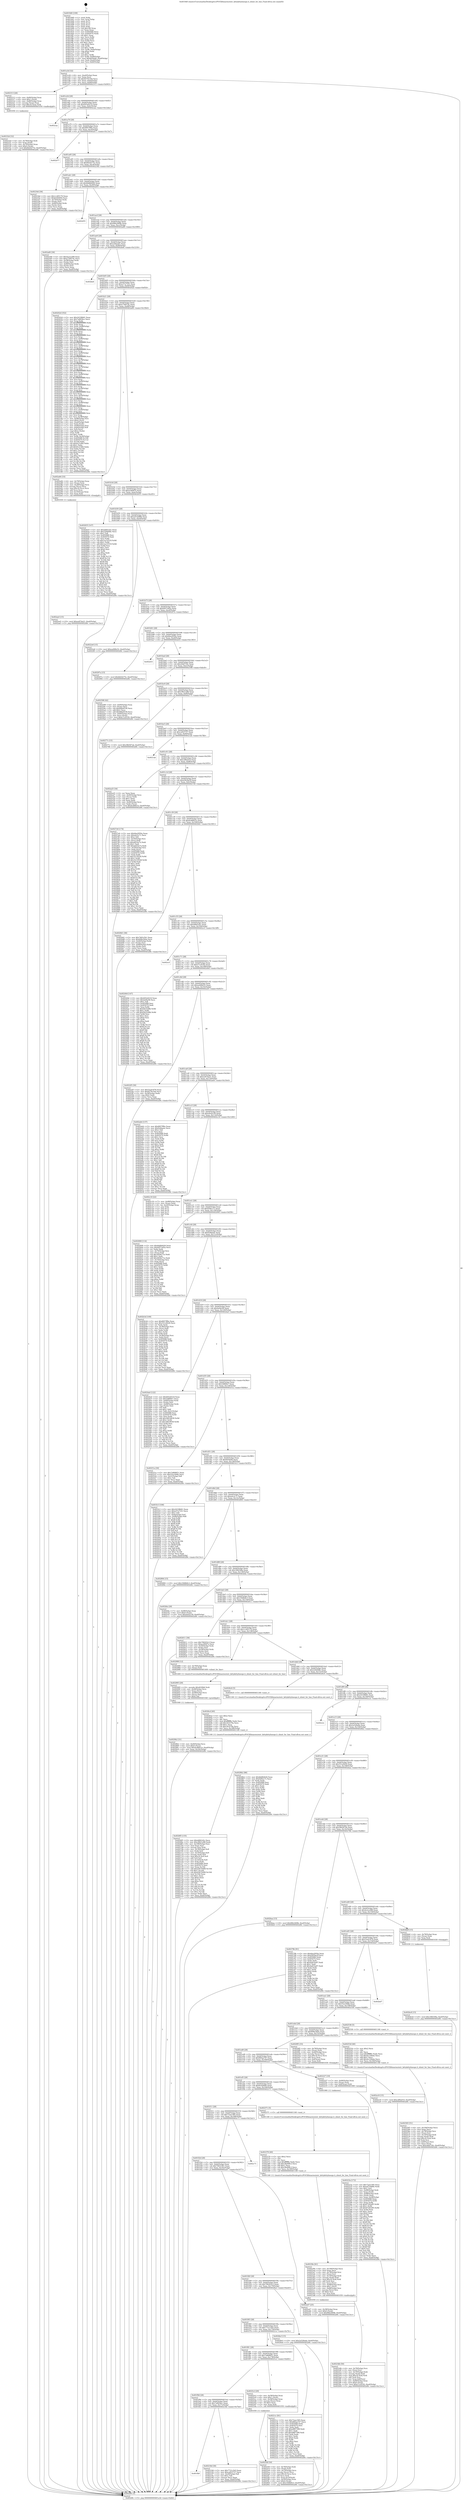 digraph "0x4019d0" {
  label = "0x4019d0 (/mnt/c/Users/mathe/Desktop/tcc/POCII/binaries/extr_kittykittylineops.h_xlimit_for_line_Final-ollvm.out::main(0))"
  labelloc = "t"
  node[shape=record]

  Entry [label="",width=0.3,height=0.3,shape=circle,fillcolor=black,style=filled]
  "0x401a3d" [label="{
     0x401a3d [32]\l
     | [instrs]\l
     &nbsp;&nbsp;0x401a3d \<+6\>: mov -0xa0(%rbp),%eax\l
     &nbsp;&nbsp;0x401a43 \<+2\>: mov %eax,%ecx\l
     &nbsp;&nbsp;0x401a45 \<+6\>: sub $0x8279c544,%ecx\l
     &nbsp;&nbsp;0x401a4b \<+6\>: mov %eax,-0xb4(%rbp)\l
     &nbsp;&nbsp;0x401a51 \<+6\>: mov %ecx,-0xb8(%rbp)\l
     &nbsp;&nbsp;0x401a57 \<+6\>: je 0000000000402313 \<main+0x943\>\l
  }"]
  "0x402313" [label="{
     0x402313 [26]\l
     | [instrs]\l
     &nbsp;&nbsp;0x402313 \<+4\>: mov -0x80(%rbp),%rax\l
     &nbsp;&nbsp;0x402317 \<+6\>: movl $0x1,(%rax)\l
     &nbsp;&nbsp;0x40231d \<+4\>: mov -0x80(%rbp),%rax\l
     &nbsp;&nbsp;0x402321 \<+3\>: movslq (%rax),%rax\l
     &nbsp;&nbsp;0x402324 \<+4\>: imul $0x18,%rax,%rdi\l
     &nbsp;&nbsp;0x402328 \<+5\>: call 0000000000401050 \<malloc@plt\>\l
     | [calls]\l
     &nbsp;&nbsp;0x401050 \{1\} (unknown)\l
  }"]
  "0x401a5d" [label="{
     0x401a5d [28]\l
     | [instrs]\l
     &nbsp;&nbsp;0x401a5d \<+5\>: jmp 0000000000401a62 \<main+0x92\>\l
     &nbsp;&nbsp;0x401a62 \<+6\>: mov -0xb4(%rbp),%eax\l
     &nbsp;&nbsp;0x401a68 \<+5\>: sub $0x845e6219,%eax\l
     &nbsp;&nbsp;0x401a6d \<+6\>: mov %eax,-0xbc(%rbp)\l
     &nbsp;&nbsp;0x401a73 \<+6\>: je 0000000000402caa \<main+0x12da\>\l
  }"]
  Exit [label="",width=0.3,height=0.3,shape=circle,fillcolor=black,style=filled,peripheries=2]
  "0x402caa" [label="{
     0x402caa\l
  }", style=dashed]
  "0x401a79" [label="{
     0x401a79 [28]\l
     | [instrs]\l
     &nbsp;&nbsp;0x401a79 \<+5\>: jmp 0000000000401a7e \<main+0xae\>\l
     &nbsp;&nbsp;0x401a7e \<+6\>: mov -0xb4(%rbp),%eax\l
     &nbsp;&nbsp;0x401a84 \<+5\>: sub $0x8957ff0e,%eax\l
     &nbsp;&nbsp;0x401a89 \<+6\>: mov %eax,-0xc0(%rbp)\l
     &nbsp;&nbsp;0x401a8f \<+6\>: je 0000000000402d77 \<main+0x13a7\>\l
  }"]
  "0x402bc8" [label="{
     0x402bc8 [15]\l
     | [instrs]\l
     &nbsp;&nbsp;0x402bc8 \<+10\>: movl $0x18fd168a,-0xa0(%rbp)\l
     &nbsp;&nbsp;0x402bd2 \<+5\>: jmp 0000000000402d9c \<main+0x13cc\>\l
  }"]
  "0x402d77" [label="{
     0x402d77\l
  }", style=dashed]
  "0x401a95" [label="{
     0x401a95 [28]\l
     | [instrs]\l
     &nbsp;&nbsp;0x401a95 \<+5\>: jmp 0000000000401a9a \<main+0xca\>\l
     &nbsp;&nbsp;0x401a9a \<+6\>: mov -0xb4(%rbp),%eax\l
     &nbsp;&nbsp;0x401aa0 \<+5\>: sub $0x8d24275c,%eax\l
     &nbsp;&nbsp;0x401aa5 \<+6\>: mov %eax,-0xc4(%rbp)\l
     &nbsp;&nbsp;0x401aab \<+6\>: je 000000000040234d \<main+0x97d\>\l
  }"]
  "0x402aa5" [label="{
     0x402aa5 [15]\l
     | [instrs]\l
     &nbsp;&nbsp;0x402aa5 \<+10\>: movl $0xee87da21,-0xa0(%rbp)\l
     &nbsp;&nbsp;0x402aaf \<+5\>: jmp 0000000000402d9c \<main+0x13cc\>\l
  }"]
  "0x40234d" [label="{
     0x40234d [36]\l
     | [instrs]\l
     &nbsp;&nbsp;0x40234d \<+5\>: mov $0x1c285179,%eax\l
     &nbsp;&nbsp;0x402352 \<+5\>: mov $0x6cf2b840,%ecx\l
     &nbsp;&nbsp;0x402357 \<+4\>: mov -0x70(%rbp),%rdx\l
     &nbsp;&nbsp;0x40235b \<+2\>: mov (%rdx),%esi\l
     &nbsp;&nbsp;0x40235d \<+4\>: mov -0x80(%rbp),%rdx\l
     &nbsp;&nbsp;0x402361 \<+2\>: cmp (%rdx),%esi\l
     &nbsp;&nbsp;0x402363 \<+3\>: cmovl %ecx,%eax\l
     &nbsp;&nbsp;0x402366 \<+6\>: mov %eax,-0xa0(%rbp)\l
     &nbsp;&nbsp;0x40236c \<+5\>: jmp 0000000000402d9c \<main+0x13cc\>\l
  }"]
  "0x401ab1" [label="{
     0x401ab1 [28]\l
     | [instrs]\l
     &nbsp;&nbsp;0x401ab1 \<+5\>: jmp 0000000000401ab6 \<main+0xe6\>\l
     &nbsp;&nbsp;0x401ab6 \<+6\>: mov -0xb4(%rbp),%eax\l
     &nbsp;&nbsp;0x401abc \<+5\>: sub $0x8dd8d426,%eax\l
     &nbsp;&nbsp;0x401ac1 \<+6\>: mov %eax,-0xc8(%rbp)\l
     &nbsp;&nbsp;0x401ac7 \<+6\>: je 0000000000402d55 \<main+0x1385\>\l
  }"]
  "0x402a16" [label="{
     0x402a16 [15]\l
     | [instrs]\l
     &nbsp;&nbsp;0x402a16 \<+10\>: movl $0xcdf0a010,-0xa0(%rbp)\l
     &nbsp;&nbsp;0x402a20 \<+5\>: jmp 0000000000402d9c \<main+0x13cc\>\l
  }"]
  "0x402d55" [label="{
     0x402d55\l
  }", style=dashed]
  "0x401acd" [label="{
     0x401acd [28]\l
     | [instrs]\l
     &nbsp;&nbsp;0x401acd \<+5\>: jmp 0000000000401ad2 \<main+0x102\>\l
     &nbsp;&nbsp;0x401ad2 \<+6\>: mov -0xb4(%rbp),%eax\l
     &nbsp;&nbsp;0x401ad8 \<+5\>: sub $0x96b2469b,%eax\l
     &nbsp;&nbsp;0x401add \<+6\>: mov %eax,-0xcc(%rbp)\l
     &nbsp;&nbsp;0x401ae3 \<+6\>: je 0000000000402a60 \<main+0x1090\>\l
  }"]
  "0x4029b2" [label="{
     0x4029b2 [31]\l
     | [instrs]\l
     &nbsp;&nbsp;0x4029b2 \<+4\>: mov -0x40(%rbp),%rcx\l
     &nbsp;&nbsp;0x4029b6 \<+6\>: movl $0x0,(%rcx)\l
     &nbsp;&nbsp;0x4029bc \<+10\>: movl $0xdcd6821e,-0xa0(%rbp)\l
     &nbsp;&nbsp;0x4029c6 \<+6\>: mov %eax,-0x18c(%rbp)\l
     &nbsp;&nbsp;0x4029cc \<+5\>: jmp 0000000000402d9c \<main+0x13cc\>\l
  }"]
  "0x402a60" [label="{
     0x402a60 [36]\l
     | [instrs]\l
     &nbsp;&nbsp;0x402a60 \<+5\>: mov $0x4e2ca368,%eax\l
     &nbsp;&nbsp;0x402a65 \<+5\>: mov $0xa756074c,%ecx\l
     &nbsp;&nbsp;0x402a6a \<+4\>: mov -0x38(%rbp),%rdx\l
     &nbsp;&nbsp;0x402a6e \<+2\>: mov (%rdx),%esi\l
     &nbsp;&nbsp;0x402a70 \<+4\>: mov -0x80(%rbp),%rdx\l
     &nbsp;&nbsp;0x402a74 \<+2\>: cmp (%rdx),%esi\l
     &nbsp;&nbsp;0x402a76 \<+3\>: cmovl %ecx,%eax\l
     &nbsp;&nbsp;0x402a79 \<+6\>: mov %eax,-0xa0(%rbp)\l
     &nbsp;&nbsp;0x402a7f \<+5\>: jmp 0000000000402d9c \<main+0x13cc\>\l
  }"]
  "0x401ae9" [label="{
     0x401ae9 [28]\l
     | [instrs]\l
     &nbsp;&nbsp;0x401ae9 \<+5\>: jmp 0000000000401aee \<main+0x11e\>\l
     &nbsp;&nbsp;0x401aee \<+6\>: mov -0xb4(%rbp),%eax\l
     &nbsp;&nbsp;0x401af4 \<+5\>: sub $0xa2fdaab1,%eax\l
     &nbsp;&nbsp;0x401af9 \<+6\>: mov %eax,-0xd0(%rbp)\l
     &nbsp;&nbsp;0x401aff \<+6\>: je 0000000000402be6 \<main+0x1216\>\l
  }"]
  "0x402995" [label="{
     0x402995 [29]\l
     | [instrs]\l
     &nbsp;&nbsp;0x402995 \<+10\>: movabs $0x4030b6,%rdi\l
     &nbsp;&nbsp;0x40299f \<+4\>: mov -0x48(%rbp),%rcx\l
     &nbsp;&nbsp;0x4029a3 \<+2\>: mov %eax,(%rcx)\l
     &nbsp;&nbsp;0x4029a5 \<+4\>: mov -0x48(%rbp),%rcx\l
     &nbsp;&nbsp;0x4029a9 \<+2\>: mov (%rcx),%esi\l
     &nbsp;&nbsp;0x4029ab \<+2\>: mov $0x0,%al\l
     &nbsp;&nbsp;0x4029ad \<+5\>: call 0000000000401040 \<printf@plt\>\l
     | [calls]\l
     &nbsp;&nbsp;0x401040 \{1\} (unknown)\l
  }"]
  "0x402be6" [label="{
     0x402be6\l
  }", style=dashed]
  "0x401b05" [label="{
     0x401b05 [28]\l
     | [instrs]\l
     &nbsp;&nbsp;0x401b05 \<+5\>: jmp 0000000000401b0a \<main+0x13a\>\l
     &nbsp;&nbsp;0x401b0a \<+6\>: mov -0xb4(%rbp),%eax\l
     &nbsp;&nbsp;0x401b10 \<+5\>: sub $0xa37a7101,%eax\l
     &nbsp;&nbsp;0x401b15 \<+6\>: mov %eax,-0xd4(%rbp)\l
     &nbsp;&nbsp;0x401b1b \<+6\>: je 000000000040202d \<main+0x65d\>\l
  }"]
  "0x4026f5" [label="{
     0x4026f5 [135]\l
     | [instrs]\l
     &nbsp;&nbsp;0x4026f5 \<+5\>: mov $0xddfd1d2c,%ecx\l
     &nbsp;&nbsp;0x4026fa \<+5\>: mov $0xc9621e88,%edx\l
     &nbsp;&nbsp;0x4026ff \<+6\>: mov -0x188(%rbp),%esi\l
     &nbsp;&nbsp;0x402705 \<+3\>: imul %eax,%esi\l
     &nbsp;&nbsp;0x402708 \<+3\>: movslq %esi,%rdi\l
     &nbsp;&nbsp;0x40270b \<+4\>: mov -0x78(%rbp),%r8\l
     &nbsp;&nbsp;0x40270f \<+3\>: mov (%r8),%r8\l
     &nbsp;&nbsp;0x402712 \<+4\>: mov -0x70(%rbp),%r9\l
     &nbsp;&nbsp;0x402716 \<+3\>: movslq (%r9),%r9\l
     &nbsp;&nbsp;0x402719 \<+4\>: imul $0x18,%r9,%r9\l
     &nbsp;&nbsp;0x40271d \<+3\>: add %r9,%r8\l
     &nbsp;&nbsp;0x402720 \<+4\>: mov 0x10(%r8),%r8\l
     &nbsp;&nbsp;0x402724 \<+3\>: mov %rdi,(%r8)\l
     &nbsp;&nbsp;0x402727 \<+7\>: mov 0x405068,%eax\l
     &nbsp;&nbsp;0x40272e \<+7\>: mov 0x405070,%esi\l
     &nbsp;&nbsp;0x402735 \<+3\>: mov %eax,%r10d\l
     &nbsp;&nbsp;0x402738 \<+7\>: add $0xd3b70499,%r10d\l
     &nbsp;&nbsp;0x40273f \<+4\>: sub $0x1,%r10d\l
     &nbsp;&nbsp;0x402743 \<+7\>: sub $0xd3b70499,%r10d\l
     &nbsp;&nbsp;0x40274a \<+4\>: imul %r10d,%eax\l
     &nbsp;&nbsp;0x40274e \<+3\>: and $0x1,%eax\l
     &nbsp;&nbsp;0x402751 \<+3\>: cmp $0x0,%eax\l
     &nbsp;&nbsp;0x402754 \<+4\>: sete %r11b\l
     &nbsp;&nbsp;0x402758 \<+3\>: cmp $0xa,%esi\l
     &nbsp;&nbsp;0x40275b \<+3\>: setl %bl\l
     &nbsp;&nbsp;0x40275e \<+3\>: mov %r11b,%r14b\l
     &nbsp;&nbsp;0x402761 \<+3\>: and %bl,%r14b\l
     &nbsp;&nbsp;0x402764 \<+3\>: xor %bl,%r11b\l
     &nbsp;&nbsp;0x402767 \<+3\>: or %r11b,%r14b\l
     &nbsp;&nbsp;0x40276a \<+4\>: test $0x1,%r14b\l
     &nbsp;&nbsp;0x40276e \<+3\>: cmovne %edx,%ecx\l
     &nbsp;&nbsp;0x402771 \<+6\>: mov %ecx,-0xa0(%rbp)\l
     &nbsp;&nbsp;0x402777 \<+5\>: jmp 0000000000402d9c \<main+0x13cc\>\l
  }"]
  "0x40202d" [label="{
     0x40202d [352]\l
     | [instrs]\l
     &nbsp;&nbsp;0x40202d \<+5\>: mov $0x24338b81,%eax\l
     &nbsp;&nbsp;0x402032 \<+5\>: mov $0x7a983bcc,%ecx\l
     &nbsp;&nbsp;0x402037 \<+3\>: mov %rsp,%rdx\l
     &nbsp;&nbsp;0x40203a \<+4\>: add $0xfffffffffffffff0,%rdx\l
     &nbsp;&nbsp;0x40203e \<+3\>: mov %rdx,%rsp\l
     &nbsp;&nbsp;0x402041 \<+7\>: mov %rdx,-0x98(%rbp)\l
     &nbsp;&nbsp;0x402048 \<+3\>: mov %rsp,%rdx\l
     &nbsp;&nbsp;0x40204b \<+4\>: add $0xfffffffffffffff0,%rdx\l
     &nbsp;&nbsp;0x40204f \<+3\>: mov %rdx,%rsp\l
     &nbsp;&nbsp;0x402052 \<+3\>: mov %rsp,%rsi\l
     &nbsp;&nbsp;0x402055 \<+4\>: add $0xfffffffffffffff0,%rsi\l
     &nbsp;&nbsp;0x402059 \<+3\>: mov %rsi,%rsp\l
     &nbsp;&nbsp;0x40205c \<+7\>: mov %rsi,-0x90(%rbp)\l
     &nbsp;&nbsp;0x402063 \<+3\>: mov %rsp,%rsi\l
     &nbsp;&nbsp;0x402066 \<+4\>: add $0xfffffffffffffff0,%rsi\l
     &nbsp;&nbsp;0x40206a \<+3\>: mov %rsi,%rsp\l
     &nbsp;&nbsp;0x40206d \<+7\>: mov %rsi,-0x88(%rbp)\l
     &nbsp;&nbsp;0x402074 \<+3\>: mov %rsp,%rsi\l
     &nbsp;&nbsp;0x402077 \<+4\>: add $0xfffffffffffffff0,%rsi\l
     &nbsp;&nbsp;0x40207b \<+3\>: mov %rsi,%rsp\l
     &nbsp;&nbsp;0x40207e \<+4\>: mov %rsi,-0x80(%rbp)\l
     &nbsp;&nbsp;0x402082 \<+3\>: mov %rsp,%rsi\l
     &nbsp;&nbsp;0x402085 \<+4\>: add $0xfffffffffffffff0,%rsi\l
     &nbsp;&nbsp;0x402089 \<+3\>: mov %rsi,%rsp\l
     &nbsp;&nbsp;0x40208c \<+4\>: mov %rsi,-0x78(%rbp)\l
     &nbsp;&nbsp;0x402090 \<+3\>: mov %rsp,%rsi\l
     &nbsp;&nbsp;0x402093 \<+4\>: add $0xfffffffffffffff0,%rsi\l
     &nbsp;&nbsp;0x402097 \<+3\>: mov %rsi,%rsp\l
     &nbsp;&nbsp;0x40209a \<+4\>: mov %rsi,-0x70(%rbp)\l
     &nbsp;&nbsp;0x40209e \<+3\>: mov %rsp,%rsi\l
     &nbsp;&nbsp;0x4020a1 \<+4\>: add $0xfffffffffffffff0,%rsi\l
     &nbsp;&nbsp;0x4020a5 \<+3\>: mov %rsi,%rsp\l
     &nbsp;&nbsp;0x4020a8 \<+4\>: mov %rsi,-0x68(%rbp)\l
     &nbsp;&nbsp;0x4020ac \<+3\>: mov %rsp,%rsi\l
     &nbsp;&nbsp;0x4020af \<+4\>: add $0xfffffffffffffff0,%rsi\l
     &nbsp;&nbsp;0x4020b3 \<+3\>: mov %rsi,%rsp\l
     &nbsp;&nbsp;0x4020b6 \<+4\>: mov %rsi,-0x60(%rbp)\l
     &nbsp;&nbsp;0x4020ba \<+3\>: mov %rsp,%rsi\l
     &nbsp;&nbsp;0x4020bd \<+4\>: add $0xfffffffffffffff0,%rsi\l
     &nbsp;&nbsp;0x4020c1 \<+3\>: mov %rsi,%rsp\l
     &nbsp;&nbsp;0x4020c4 \<+4\>: mov %rsi,-0x58(%rbp)\l
     &nbsp;&nbsp;0x4020c8 \<+3\>: mov %rsp,%rsi\l
     &nbsp;&nbsp;0x4020cb \<+4\>: add $0xfffffffffffffff0,%rsi\l
     &nbsp;&nbsp;0x4020cf \<+3\>: mov %rsi,%rsp\l
     &nbsp;&nbsp;0x4020d2 \<+4\>: mov %rsi,-0x50(%rbp)\l
     &nbsp;&nbsp;0x4020d6 \<+3\>: mov %rsp,%rsi\l
     &nbsp;&nbsp;0x4020d9 \<+4\>: add $0xfffffffffffffff0,%rsi\l
     &nbsp;&nbsp;0x4020dd \<+3\>: mov %rsi,%rsp\l
     &nbsp;&nbsp;0x4020e0 \<+4\>: mov %rsi,-0x48(%rbp)\l
     &nbsp;&nbsp;0x4020e4 \<+3\>: mov %rsp,%rsi\l
     &nbsp;&nbsp;0x4020e7 \<+4\>: add $0xfffffffffffffff0,%rsi\l
     &nbsp;&nbsp;0x4020eb \<+3\>: mov %rsi,%rsp\l
     &nbsp;&nbsp;0x4020ee \<+4\>: mov %rsi,-0x40(%rbp)\l
     &nbsp;&nbsp;0x4020f2 \<+3\>: mov %rsp,%rsi\l
     &nbsp;&nbsp;0x4020f5 \<+4\>: add $0xfffffffffffffff0,%rsi\l
     &nbsp;&nbsp;0x4020f9 \<+3\>: mov %rsi,%rsp\l
     &nbsp;&nbsp;0x4020fc \<+4\>: mov %rsi,-0x38(%rbp)\l
     &nbsp;&nbsp;0x402100 \<+7\>: mov -0x98(%rbp),%rsi\l
     &nbsp;&nbsp;0x402107 \<+6\>: movl $0x0,(%rsi)\l
     &nbsp;&nbsp;0x40210d \<+6\>: mov -0xa4(%rbp),%edi\l
     &nbsp;&nbsp;0x402113 \<+2\>: mov %edi,(%rdx)\l
     &nbsp;&nbsp;0x402115 \<+7\>: mov -0x90(%rbp),%rsi\l
     &nbsp;&nbsp;0x40211c \<+7\>: mov -0xb0(%rbp),%r8\l
     &nbsp;&nbsp;0x402123 \<+3\>: mov %r8,(%rsi)\l
     &nbsp;&nbsp;0x402126 \<+3\>: cmpl $0x2,(%rdx)\l
     &nbsp;&nbsp;0x402129 \<+4\>: setne %r9b\l
     &nbsp;&nbsp;0x40212d \<+4\>: and $0x1,%r9b\l
     &nbsp;&nbsp;0x402131 \<+4\>: mov %r9b,-0x29(%rbp)\l
     &nbsp;&nbsp;0x402135 \<+8\>: mov 0x405068,%r10d\l
     &nbsp;&nbsp;0x40213d \<+8\>: mov 0x405070,%r11d\l
     &nbsp;&nbsp;0x402145 \<+3\>: mov %r10d,%ebx\l
     &nbsp;&nbsp;0x402148 \<+6\>: sub $0x9c21460,%ebx\l
     &nbsp;&nbsp;0x40214e \<+3\>: sub $0x1,%ebx\l
     &nbsp;&nbsp;0x402151 \<+6\>: add $0x9c21460,%ebx\l
     &nbsp;&nbsp;0x402157 \<+4\>: imul %ebx,%r10d\l
     &nbsp;&nbsp;0x40215b \<+4\>: and $0x1,%r10d\l
     &nbsp;&nbsp;0x40215f \<+4\>: cmp $0x0,%r10d\l
     &nbsp;&nbsp;0x402163 \<+4\>: sete %r9b\l
     &nbsp;&nbsp;0x402167 \<+4\>: cmp $0xa,%r11d\l
     &nbsp;&nbsp;0x40216b \<+4\>: setl %r14b\l
     &nbsp;&nbsp;0x40216f \<+3\>: mov %r9b,%r15b\l
     &nbsp;&nbsp;0x402172 \<+3\>: and %r14b,%r15b\l
     &nbsp;&nbsp;0x402175 \<+3\>: xor %r14b,%r9b\l
     &nbsp;&nbsp;0x402178 \<+3\>: or %r9b,%r15b\l
     &nbsp;&nbsp;0x40217b \<+4\>: test $0x1,%r15b\l
     &nbsp;&nbsp;0x40217f \<+3\>: cmovne %ecx,%eax\l
     &nbsp;&nbsp;0x402182 \<+6\>: mov %eax,-0xa0(%rbp)\l
     &nbsp;&nbsp;0x402188 \<+5\>: jmp 0000000000402d9c \<main+0x13cc\>\l
  }"]
  "0x401b21" [label="{
     0x401b21 [28]\l
     | [instrs]\l
     &nbsp;&nbsp;0x401b21 \<+5\>: jmp 0000000000401b26 \<main+0x156\>\l
     &nbsp;&nbsp;0x401b26 \<+6\>: mov -0xb4(%rbp),%eax\l
     &nbsp;&nbsp;0x401b2c \<+5\>: sub $0xa756074c,%eax\l
     &nbsp;&nbsp;0x401b31 \<+6\>: mov %eax,-0xd8(%rbp)\l
     &nbsp;&nbsp;0x401b37 \<+6\>: je 0000000000402a84 \<main+0x10b4\>\l
  }"]
  "0x4026cd" [label="{
     0x4026cd [40]\l
     | [instrs]\l
     &nbsp;&nbsp;0x4026cd \<+5\>: mov $0x2,%ecx\l
     &nbsp;&nbsp;0x4026d2 \<+1\>: cltd\l
     &nbsp;&nbsp;0x4026d3 \<+2\>: idiv %ecx\l
     &nbsp;&nbsp;0x4026d5 \<+6\>: imul $0xfffffffe,%edx,%ecx\l
     &nbsp;&nbsp;0x4026db \<+6\>: add $0x341b79a,%ecx\l
     &nbsp;&nbsp;0x4026e1 \<+3\>: add $0x1,%ecx\l
     &nbsp;&nbsp;0x4026e4 \<+6\>: sub $0x341b79a,%ecx\l
     &nbsp;&nbsp;0x4026ea \<+6\>: mov %ecx,-0x188(%rbp)\l
     &nbsp;&nbsp;0x4026f0 \<+5\>: call 0000000000401160 \<next_i\>\l
     | [calls]\l
     &nbsp;&nbsp;0x401160 \{1\} (/mnt/c/Users/mathe/Desktop/tcc/POCII/binaries/extr_kittykittylineops.h_xlimit_for_line_Final-ollvm.out::next_i)\l
  }"]
  "0x402a84" [label="{
     0x402a84 [33]\l
     | [instrs]\l
     &nbsp;&nbsp;0x402a84 \<+4\>: mov -0x78(%rbp),%rax\l
     &nbsp;&nbsp;0x402a88 \<+3\>: mov (%rax),%rax\l
     &nbsp;&nbsp;0x402a8b \<+4\>: mov -0x38(%rbp),%rcx\l
     &nbsp;&nbsp;0x402a8f \<+3\>: movslq (%rcx),%rcx\l
     &nbsp;&nbsp;0x402a92 \<+4\>: imul $0x18,%rcx,%rcx\l
     &nbsp;&nbsp;0x402a96 \<+3\>: add %rcx,%rax\l
     &nbsp;&nbsp;0x402a99 \<+4\>: mov 0x10(%rax),%rax\l
     &nbsp;&nbsp;0x402a9d \<+3\>: mov %rax,%rdi\l
     &nbsp;&nbsp;0x402aa0 \<+5\>: call 0000000000401030 \<free@plt\>\l
     | [calls]\l
     &nbsp;&nbsp;0x401030 \{1\} (unknown)\l
  }"]
  "0x401b3d" [label="{
     0x401b3d [28]\l
     | [instrs]\l
     &nbsp;&nbsp;0x401b3d \<+5\>: jmp 0000000000401b42 \<main+0x172\>\l
     &nbsp;&nbsp;0x401b42 \<+6\>: mov -0xb4(%rbp),%eax\l
     &nbsp;&nbsp;0x401b48 \<+5\>: sub $0xac494f7e,%eax\l
     &nbsp;&nbsp;0x401b4d \<+6\>: mov %eax,-0xdc(%rbp)\l
     &nbsp;&nbsp;0x401b53 \<+6\>: je 0000000000402635 \<main+0xc65\>\l
  }"]
  "0x4025df" [label="{
     0x4025df [50]\l
     | [instrs]\l
     &nbsp;&nbsp;0x4025df \<+4\>: mov -0x78(%rbp),%rdi\l
     &nbsp;&nbsp;0x4025e3 \<+3\>: mov (%rdi),%rdi\l
     &nbsp;&nbsp;0x4025e6 \<+4\>: mov -0x70(%rbp),%rcx\l
     &nbsp;&nbsp;0x4025ea \<+3\>: movslq (%rcx),%rcx\l
     &nbsp;&nbsp;0x4025ed \<+4\>: imul $0x18,%rcx,%rcx\l
     &nbsp;&nbsp;0x4025f1 \<+3\>: add %rcx,%rdi\l
     &nbsp;&nbsp;0x4025f4 \<+4\>: mov %rax,0x10(%rdi)\l
     &nbsp;&nbsp;0x4025f8 \<+4\>: mov -0x50(%rbp),%rax\l
     &nbsp;&nbsp;0x4025fc \<+6\>: movl $0x0,(%rax)\l
     &nbsp;&nbsp;0x402602 \<+10\>: movl $0x1948b9c3,-0xa0(%rbp)\l
     &nbsp;&nbsp;0x40260c \<+5\>: jmp 0000000000402d9c \<main+0x13cc\>\l
  }"]
  "0x402635" [label="{
     0x402635 [147]\l
     | [instrs]\l
     &nbsp;&nbsp;0x402635 \<+5\>: mov $0xddfd1d2c,%eax\l
     &nbsp;&nbsp;0x40263a \<+5\>: mov $0x22640fdc,%ecx\l
     &nbsp;&nbsp;0x40263f \<+2\>: mov $0x1,%dl\l
     &nbsp;&nbsp;0x402641 \<+7\>: mov 0x405068,%esi\l
     &nbsp;&nbsp;0x402648 \<+7\>: mov 0x405070,%edi\l
     &nbsp;&nbsp;0x40264f \<+3\>: mov %esi,%r8d\l
     &nbsp;&nbsp;0x402652 \<+7\>: sub $0x1ac10319,%r8d\l
     &nbsp;&nbsp;0x402659 \<+4\>: sub $0x1,%r8d\l
     &nbsp;&nbsp;0x40265d \<+7\>: add $0x1ac10319,%r8d\l
     &nbsp;&nbsp;0x402664 \<+4\>: imul %r8d,%esi\l
     &nbsp;&nbsp;0x402668 \<+3\>: and $0x1,%esi\l
     &nbsp;&nbsp;0x40266b \<+3\>: cmp $0x0,%esi\l
     &nbsp;&nbsp;0x40266e \<+4\>: sete %r9b\l
     &nbsp;&nbsp;0x402672 \<+3\>: cmp $0xa,%edi\l
     &nbsp;&nbsp;0x402675 \<+4\>: setl %r10b\l
     &nbsp;&nbsp;0x402679 \<+3\>: mov %r9b,%r11b\l
     &nbsp;&nbsp;0x40267c \<+4\>: xor $0xff,%r11b\l
     &nbsp;&nbsp;0x402680 \<+3\>: mov %r10b,%bl\l
     &nbsp;&nbsp;0x402683 \<+3\>: xor $0xff,%bl\l
     &nbsp;&nbsp;0x402686 \<+3\>: xor $0x0,%dl\l
     &nbsp;&nbsp;0x402689 \<+3\>: mov %r11b,%r14b\l
     &nbsp;&nbsp;0x40268c \<+4\>: and $0x0,%r14b\l
     &nbsp;&nbsp;0x402690 \<+3\>: and %dl,%r9b\l
     &nbsp;&nbsp;0x402693 \<+3\>: mov %bl,%r15b\l
     &nbsp;&nbsp;0x402696 \<+4\>: and $0x0,%r15b\l
     &nbsp;&nbsp;0x40269a \<+3\>: and %dl,%r10b\l
     &nbsp;&nbsp;0x40269d \<+3\>: or %r9b,%r14b\l
     &nbsp;&nbsp;0x4026a0 \<+3\>: or %r10b,%r15b\l
     &nbsp;&nbsp;0x4026a3 \<+3\>: xor %r15b,%r14b\l
     &nbsp;&nbsp;0x4026a6 \<+3\>: or %bl,%r11b\l
     &nbsp;&nbsp;0x4026a9 \<+4\>: xor $0xff,%r11b\l
     &nbsp;&nbsp;0x4026ad \<+3\>: or $0x0,%dl\l
     &nbsp;&nbsp;0x4026b0 \<+3\>: and %dl,%r11b\l
     &nbsp;&nbsp;0x4026b3 \<+3\>: or %r11b,%r14b\l
     &nbsp;&nbsp;0x4026b6 \<+4\>: test $0x1,%r14b\l
     &nbsp;&nbsp;0x4026ba \<+3\>: cmovne %ecx,%eax\l
     &nbsp;&nbsp;0x4026bd \<+6\>: mov %eax,-0xa0(%rbp)\l
     &nbsp;&nbsp;0x4026c3 \<+5\>: jmp 0000000000402d9c \<main+0x13cc\>\l
  }"]
  "0x401b59" [label="{
     0x401b59 [28]\l
     | [instrs]\l
     &nbsp;&nbsp;0x401b59 \<+5\>: jmp 0000000000401b5e \<main+0x18e\>\l
     &nbsp;&nbsp;0x401b5e \<+6\>: mov -0xb4(%rbp),%eax\l
     &nbsp;&nbsp;0x401b64 \<+5\>: sub $0xad7eb86b,%eax\l
     &nbsp;&nbsp;0x401b69 \<+6\>: mov %eax,-0xe0(%rbp)\l
     &nbsp;&nbsp;0x401b6f \<+6\>: je 00000000004022e6 \<main+0x916\>\l
  }"]
  "0x402565" [label="{
     0x402565 [51]\l
     | [instrs]\l
     &nbsp;&nbsp;0x402565 \<+6\>: mov -0x184(%rbp),%ecx\l
     &nbsp;&nbsp;0x40256b \<+3\>: imul %eax,%ecx\l
     &nbsp;&nbsp;0x40256e \<+4\>: mov -0x78(%rbp),%rsi\l
     &nbsp;&nbsp;0x402572 \<+3\>: mov (%rsi),%rsi\l
     &nbsp;&nbsp;0x402575 \<+4\>: mov -0x70(%rbp),%rdi\l
     &nbsp;&nbsp;0x402579 \<+3\>: movslq (%rdi),%rdi\l
     &nbsp;&nbsp;0x40257c \<+4\>: imul $0x18,%rdi,%rdi\l
     &nbsp;&nbsp;0x402580 \<+3\>: add %rdi,%rsi\l
     &nbsp;&nbsp;0x402583 \<+4\>: mov 0x8(%rsi),%rsi\l
     &nbsp;&nbsp;0x402587 \<+2\>: mov %ecx,(%rsi)\l
     &nbsp;&nbsp;0x402589 \<+10\>: movl $0xc6dd724c,-0xa0(%rbp)\l
     &nbsp;&nbsp;0x402593 \<+5\>: jmp 0000000000402d9c \<main+0x13cc\>\l
  }"]
  "0x4022e6" [label="{
     0x4022e6 [15]\l
     | [instrs]\l
     &nbsp;&nbsp;0x4022e6 \<+10\>: movl $0xea068e52,-0xa0(%rbp)\l
     &nbsp;&nbsp;0x4022f0 \<+5\>: jmp 0000000000402d9c \<main+0x13cc\>\l
  }"]
  "0x401b75" [label="{
     0x401b75 [28]\l
     | [instrs]\l
     &nbsp;&nbsp;0x401b75 \<+5\>: jmp 0000000000401b7a \<main+0x1aa\>\l
     &nbsp;&nbsp;0x401b7a \<+6\>: mov -0xb4(%rbp),%eax\l
     &nbsp;&nbsp;0x401b80 \<+5\>: sub $0xb957a92a,%eax\l
     &nbsp;&nbsp;0x401b85 \<+6\>: mov %eax,-0xe4(%rbp)\l
     &nbsp;&nbsp;0x401b8b \<+6\>: je 000000000040297a \<main+0xfaa\>\l
  }"]
  "0x40253d" [label="{
     0x40253d [40]\l
     | [instrs]\l
     &nbsp;&nbsp;0x40253d \<+5\>: mov $0x2,%ecx\l
     &nbsp;&nbsp;0x402542 \<+1\>: cltd\l
     &nbsp;&nbsp;0x402543 \<+2\>: idiv %ecx\l
     &nbsp;&nbsp;0x402545 \<+6\>: imul $0xfffffffe,%edx,%ecx\l
     &nbsp;&nbsp;0x40254b \<+6\>: sub $0x4e129ebe,%ecx\l
     &nbsp;&nbsp;0x402551 \<+3\>: add $0x1,%ecx\l
     &nbsp;&nbsp;0x402554 \<+6\>: add $0x4e129ebe,%ecx\l
     &nbsp;&nbsp;0x40255a \<+6\>: mov %ecx,-0x184(%rbp)\l
     &nbsp;&nbsp;0x402560 \<+5\>: call 0000000000401160 \<next_i\>\l
     | [calls]\l
     &nbsp;&nbsp;0x401160 \{1\} (/mnt/c/Users/mathe/Desktop/tcc/POCII/binaries/extr_kittykittylineops.h_xlimit_for_line_Final-ollvm.out::next_i)\l
  }"]
  "0x40297a" [label="{
     0x40297a [15]\l
     | [instrs]\l
     &nbsp;&nbsp;0x40297a \<+10\>: movl $0x8d24275c,-0xa0(%rbp)\l
     &nbsp;&nbsp;0x402984 \<+5\>: jmp 0000000000402d9c \<main+0x13cc\>\l
  }"]
  "0x401b91" [label="{
     0x401b91 [28]\l
     | [instrs]\l
     &nbsp;&nbsp;0x401b91 \<+5\>: jmp 0000000000401b96 \<main+0x1c6\>\l
     &nbsp;&nbsp;0x401b96 \<+6\>: mov -0xb4(%rbp),%eax\l
     &nbsp;&nbsp;0x401b9c \<+5\>: sub $0xbba2950a,%eax\l
     &nbsp;&nbsp;0x401ba1 \<+6\>: mov %eax,-0xe8(%rbp)\l
     &nbsp;&nbsp;0x401ba7 \<+6\>: je 0000000000402d33 \<main+0x1363\>\l
  }"]
  "0x4023db" [label="{
     0x4023db [50]\l
     | [instrs]\l
     &nbsp;&nbsp;0x4023db \<+4\>: mov -0x78(%rbp),%rsi\l
     &nbsp;&nbsp;0x4023df \<+3\>: mov (%rsi),%rsi\l
     &nbsp;&nbsp;0x4023e2 \<+4\>: mov -0x70(%rbp),%rdi\l
     &nbsp;&nbsp;0x4023e6 \<+3\>: movslq (%rdi),%rdi\l
     &nbsp;&nbsp;0x4023e9 \<+4\>: imul $0x18,%rdi,%rdi\l
     &nbsp;&nbsp;0x4023ed \<+3\>: add %rdi,%rsi\l
     &nbsp;&nbsp;0x4023f0 \<+4\>: mov %rax,0x8(%rsi)\l
     &nbsp;&nbsp;0x4023f4 \<+4\>: mov -0x60(%rbp),%rax\l
     &nbsp;&nbsp;0x4023f8 \<+6\>: movl $0x0,(%rax)\l
     &nbsp;&nbsp;0x4023fe \<+10\>: movl $0xe7cc6192,-0xa0(%rbp)\l
     &nbsp;&nbsp;0x402408 \<+5\>: jmp 0000000000402d9c \<main+0x13cc\>\l
  }"]
  "0x402d33" [label="{
     0x402d33\l
  }", style=dashed]
  "0x401bad" [label="{
     0x401bad [28]\l
     | [instrs]\l
     &nbsp;&nbsp;0x401bad \<+5\>: jmp 0000000000401bb2 \<main+0x1e2\>\l
     &nbsp;&nbsp;0x401bb2 \<+6\>: mov -0xb4(%rbp),%eax\l
     &nbsp;&nbsp;0x401bb8 \<+5\>: sub $0xc6dd724c,%eax\l
     &nbsp;&nbsp;0x401bbd \<+6\>: mov %eax,-0xec(%rbp)\l
     &nbsp;&nbsp;0x401bc3 \<+6\>: je 0000000000402598 \<main+0xbc8\>\l
  }"]
  "0x40239e" [label="{
     0x40239e [61]\l
     | [instrs]\l
     &nbsp;&nbsp;0x40239e \<+6\>: mov -0x180(%rbp),%ecx\l
     &nbsp;&nbsp;0x4023a4 \<+3\>: imul %eax,%ecx\l
     &nbsp;&nbsp;0x4023a7 \<+4\>: mov -0x78(%rbp),%rsi\l
     &nbsp;&nbsp;0x4023ab \<+3\>: mov (%rsi),%rsi\l
     &nbsp;&nbsp;0x4023ae \<+4\>: mov -0x70(%rbp),%rdi\l
     &nbsp;&nbsp;0x4023b2 \<+3\>: movslq (%rdi),%rdi\l
     &nbsp;&nbsp;0x4023b5 \<+4\>: imul $0x18,%rdi,%rdi\l
     &nbsp;&nbsp;0x4023b9 \<+3\>: add %rdi,%rsi\l
     &nbsp;&nbsp;0x4023bc \<+2\>: mov %ecx,(%rsi)\l
     &nbsp;&nbsp;0x4023be \<+4\>: mov -0x68(%rbp),%rsi\l
     &nbsp;&nbsp;0x4023c2 \<+6\>: movl $0x1,(%rsi)\l
     &nbsp;&nbsp;0x4023c8 \<+4\>: mov -0x68(%rbp),%rsi\l
     &nbsp;&nbsp;0x4023cc \<+3\>: movslq (%rsi),%rsi\l
     &nbsp;&nbsp;0x4023cf \<+4\>: shl $0x2,%rsi\l
     &nbsp;&nbsp;0x4023d3 \<+3\>: mov %rsi,%rdi\l
     &nbsp;&nbsp;0x4023d6 \<+5\>: call 0000000000401050 \<malloc@plt\>\l
     | [calls]\l
     &nbsp;&nbsp;0x401050 \{1\} (unknown)\l
  }"]
  "0x402598" [label="{
     0x402598 [42]\l
     | [instrs]\l
     &nbsp;&nbsp;0x402598 \<+4\>: mov -0x60(%rbp),%rax\l
     &nbsp;&nbsp;0x40259c \<+2\>: mov (%rax),%ecx\l
     &nbsp;&nbsp;0x40259e \<+6\>: sub $0xfb8e6536,%ecx\l
     &nbsp;&nbsp;0x4025a4 \<+3\>: add $0x1,%ecx\l
     &nbsp;&nbsp;0x4025a7 \<+6\>: add $0xfb8e6536,%ecx\l
     &nbsp;&nbsp;0x4025ad \<+4\>: mov -0x60(%rbp),%rax\l
     &nbsp;&nbsp;0x4025b1 \<+2\>: mov %ecx,(%rax)\l
     &nbsp;&nbsp;0x4025b3 \<+10\>: movl $0xe7cc6192,-0xa0(%rbp)\l
     &nbsp;&nbsp;0x4025bd \<+5\>: jmp 0000000000402d9c \<main+0x13cc\>\l
  }"]
  "0x401bc9" [label="{
     0x401bc9 [28]\l
     | [instrs]\l
     &nbsp;&nbsp;0x401bc9 \<+5\>: jmp 0000000000401bce \<main+0x1fe\>\l
     &nbsp;&nbsp;0x401bce \<+6\>: mov -0xb4(%rbp),%eax\l
     &nbsp;&nbsp;0x401bd4 \<+5\>: sub $0xc9621e88,%eax\l
     &nbsp;&nbsp;0x401bd9 \<+6\>: mov %eax,-0xf0(%rbp)\l
     &nbsp;&nbsp;0x401bdf \<+6\>: je 000000000040277c \<main+0xdac\>\l
  }"]
  "0x402376" [label="{
     0x402376 [40]\l
     | [instrs]\l
     &nbsp;&nbsp;0x402376 \<+5\>: mov $0x2,%ecx\l
     &nbsp;&nbsp;0x40237b \<+1\>: cltd\l
     &nbsp;&nbsp;0x40237c \<+2\>: idiv %ecx\l
     &nbsp;&nbsp;0x40237e \<+6\>: imul $0xfffffffe,%edx,%ecx\l
     &nbsp;&nbsp;0x402384 \<+6\>: add $0x38e69fc3,%ecx\l
     &nbsp;&nbsp;0x40238a \<+3\>: add $0x1,%ecx\l
     &nbsp;&nbsp;0x40238d \<+6\>: sub $0x38e69fc3,%ecx\l
     &nbsp;&nbsp;0x402393 \<+6\>: mov %ecx,-0x180(%rbp)\l
     &nbsp;&nbsp;0x402399 \<+5\>: call 0000000000401160 \<next_i\>\l
     | [calls]\l
     &nbsp;&nbsp;0x401160 \{1\} (/mnt/c/Users/mathe/Desktop/tcc/POCII/binaries/extr_kittykittylineops.h_xlimit_for_line_Final-ollvm.out::next_i)\l
  }"]
  "0x40277c" [label="{
     0x40277c [15]\l
     | [instrs]\l
     &nbsp;&nbsp;0x40277c \<+10\>: movl $0x38b567ab,-0xa0(%rbp)\l
     &nbsp;&nbsp;0x402786 \<+5\>: jmp 0000000000402d9c \<main+0x13cc\>\l
  }"]
  "0x401be5" [label="{
     0x401be5 [28]\l
     | [instrs]\l
     &nbsp;&nbsp;0x401be5 \<+5\>: jmp 0000000000401bea \<main+0x21a\>\l
     &nbsp;&nbsp;0x401bea \<+6\>: mov -0xb4(%rbp),%eax\l
     &nbsp;&nbsp;0x401bf0 \<+5\>: sub $0xca925727,%eax\l
     &nbsp;&nbsp;0x401bf5 \<+6\>: mov %eax,-0xf4(%rbp)\l
     &nbsp;&nbsp;0x401bfb \<+6\>: je 00000000004021ab \<main+0x7db\>\l
  }"]
  "0x40232d" [label="{
     0x40232d [32]\l
     | [instrs]\l
     &nbsp;&nbsp;0x40232d \<+4\>: mov -0x78(%rbp),%rdi\l
     &nbsp;&nbsp;0x402331 \<+3\>: mov %rax,(%rdi)\l
     &nbsp;&nbsp;0x402334 \<+4\>: mov -0x70(%rbp),%rax\l
     &nbsp;&nbsp;0x402338 \<+6\>: movl $0x0,(%rax)\l
     &nbsp;&nbsp;0x40233e \<+10\>: movl $0x8d24275c,-0xa0(%rbp)\l
     &nbsp;&nbsp;0x402348 \<+5\>: jmp 0000000000402d9c \<main+0x13cc\>\l
  }"]
  "0x4021ab" [label="{
     0x4021ab\l
  }", style=dashed]
  "0x401c01" [label="{
     0x401c01 [28]\l
     | [instrs]\l
     &nbsp;&nbsp;0x401c01 \<+5\>: jmp 0000000000401c06 \<main+0x236\>\l
     &nbsp;&nbsp;0x401c06 \<+6\>: mov -0xb4(%rbp),%eax\l
     &nbsp;&nbsp;0x401c0c \<+5\>: sub $0xcdf0a010,%eax\l
     &nbsp;&nbsp;0x401c11 \<+6\>: mov %eax,-0xf8(%rbp)\l
     &nbsp;&nbsp;0x401c17 \<+6\>: je 0000000000402a25 \<main+0x1055\>\l
  }"]
  "0x40223a" [label="{
     0x40223a [172]\l
     | [instrs]\l
     &nbsp;&nbsp;0x40223a \<+5\>: mov $0x72aec585,%ecx\l
     &nbsp;&nbsp;0x40223f \<+5\>: mov $0xad7eb86b,%edx\l
     &nbsp;&nbsp;0x402244 \<+3\>: mov $0x1,%sil\l
     &nbsp;&nbsp;0x402247 \<+7\>: mov -0x88(%rbp),%rdi\l
     &nbsp;&nbsp;0x40224e \<+2\>: mov %eax,(%rdi)\l
     &nbsp;&nbsp;0x402250 \<+7\>: mov -0x88(%rbp),%rdi\l
     &nbsp;&nbsp;0x402257 \<+2\>: mov (%rdi),%eax\l
     &nbsp;&nbsp;0x402259 \<+3\>: mov %eax,-0x28(%rbp)\l
     &nbsp;&nbsp;0x40225c \<+7\>: mov 0x405068,%eax\l
     &nbsp;&nbsp;0x402263 \<+8\>: mov 0x405070,%r8d\l
     &nbsp;&nbsp;0x40226b \<+3\>: mov %eax,%r9d\l
     &nbsp;&nbsp;0x40226e \<+7\>: sub $0x67262df5,%r9d\l
     &nbsp;&nbsp;0x402275 \<+4\>: sub $0x1,%r9d\l
     &nbsp;&nbsp;0x402279 \<+7\>: add $0x67262df5,%r9d\l
     &nbsp;&nbsp;0x402280 \<+4\>: imul %r9d,%eax\l
     &nbsp;&nbsp;0x402284 \<+3\>: and $0x1,%eax\l
     &nbsp;&nbsp;0x402287 \<+3\>: cmp $0x0,%eax\l
     &nbsp;&nbsp;0x40228a \<+4\>: sete %r10b\l
     &nbsp;&nbsp;0x40228e \<+4\>: cmp $0xa,%r8d\l
     &nbsp;&nbsp;0x402292 \<+4\>: setl %r11b\l
     &nbsp;&nbsp;0x402296 \<+3\>: mov %r10b,%bl\l
     &nbsp;&nbsp;0x402299 \<+3\>: xor $0xff,%bl\l
     &nbsp;&nbsp;0x40229c \<+3\>: mov %r11b,%r14b\l
     &nbsp;&nbsp;0x40229f \<+4\>: xor $0xff,%r14b\l
     &nbsp;&nbsp;0x4022a3 \<+4\>: xor $0x0,%sil\l
     &nbsp;&nbsp;0x4022a7 \<+3\>: mov %bl,%r15b\l
     &nbsp;&nbsp;0x4022aa \<+4\>: and $0x0,%r15b\l
     &nbsp;&nbsp;0x4022ae \<+3\>: and %sil,%r10b\l
     &nbsp;&nbsp;0x4022b1 \<+3\>: mov %r14b,%r12b\l
     &nbsp;&nbsp;0x4022b4 \<+4\>: and $0x0,%r12b\l
     &nbsp;&nbsp;0x4022b8 \<+3\>: and %sil,%r11b\l
     &nbsp;&nbsp;0x4022bb \<+3\>: or %r10b,%r15b\l
     &nbsp;&nbsp;0x4022be \<+3\>: or %r11b,%r12b\l
     &nbsp;&nbsp;0x4022c1 \<+3\>: xor %r12b,%r15b\l
     &nbsp;&nbsp;0x4022c4 \<+3\>: or %r14b,%bl\l
     &nbsp;&nbsp;0x4022c7 \<+3\>: xor $0xff,%bl\l
     &nbsp;&nbsp;0x4022ca \<+4\>: or $0x0,%sil\l
     &nbsp;&nbsp;0x4022ce \<+3\>: and %sil,%bl\l
     &nbsp;&nbsp;0x4022d1 \<+3\>: or %bl,%r15b\l
     &nbsp;&nbsp;0x4022d4 \<+4\>: test $0x1,%r15b\l
     &nbsp;&nbsp;0x4022d8 \<+3\>: cmovne %edx,%ecx\l
     &nbsp;&nbsp;0x4022db \<+6\>: mov %ecx,-0xa0(%rbp)\l
     &nbsp;&nbsp;0x4022e1 \<+5\>: jmp 0000000000402d9c \<main+0x13cc\>\l
  }"]
  "0x402a25" [label="{
     0x402a25 [34]\l
     | [instrs]\l
     &nbsp;&nbsp;0x402a25 \<+2\>: xor %eax,%eax\l
     &nbsp;&nbsp;0x402a27 \<+4\>: mov -0x40(%rbp),%rcx\l
     &nbsp;&nbsp;0x402a2b \<+2\>: mov (%rcx),%edx\l
     &nbsp;&nbsp;0x402a2d \<+3\>: sub $0x1,%eax\l
     &nbsp;&nbsp;0x402a30 \<+2\>: sub %eax,%edx\l
     &nbsp;&nbsp;0x402a32 \<+4\>: mov -0x40(%rbp),%rcx\l
     &nbsp;&nbsp;0x402a36 \<+2\>: mov %edx,(%rcx)\l
     &nbsp;&nbsp;0x402a38 \<+10\>: movl $0xdcd6821e,-0xa0(%rbp)\l
     &nbsp;&nbsp;0x402a42 \<+5\>: jmp 0000000000402d9c \<main+0x13cc\>\l
  }"]
  "0x401c1d" [label="{
     0x401c1d [28]\l
     | [instrs]\l
     &nbsp;&nbsp;0x401c1d \<+5\>: jmp 0000000000401c22 \<main+0x252\>\l
     &nbsp;&nbsp;0x401c22 \<+6\>: mov -0xb4(%rbp),%eax\l
     &nbsp;&nbsp;0x401c28 \<+5\>: sub $0xd363be5f,%eax\l
     &nbsp;&nbsp;0x401c2d \<+6\>: mov %eax,-0xfc(%rbp)\l
     &nbsp;&nbsp;0x401c33 \<+6\>: je 00000000004027e6 \<main+0xe16\>\l
  }"]
  "0x401fb9" [label="{
     0x401fb9\l
  }", style=dashed]
  "0x4027e6" [label="{
     0x4027e6 [174]\l
     | [instrs]\l
     &nbsp;&nbsp;0x4027e6 \<+5\>: mov $0xbba2950a,%eax\l
     &nbsp;&nbsp;0x4027eb \<+5\>: mov $0xedc2c71,%ecx\l
     &nbsp;&nbsp;0x4027f0 \<+2\>: mov $0x1,%dl\l
     &nbsp;&nbsp;0x4027f2 \<+4\>: mov -0x50(%rbp),%rsi\l
     &nbsp;&nbsp;0x4027f6 \<+2\>: mov (%rsi),%edi\l
     &nbsp;&nbsp;0x4027f8 \<+6\>: sub $0xabf1be7a,%edi\l
     &nbsp;&nbsp;0x4027fe \<+3\>: add $0x1,%edi\l
     &nbsp;&nbsp;0x402801 \<+6\>: add $0xabf1be7a,%edi\l
     &nbsp;&nbsp;0x402807 \<+4\>: mov -0x50(%rbp),%rsi\l
     &nbsp;&nbsp;0x40280b \<+2\>: mov %edi,(%rsi)\l
     &nbsp;&nbsp;0x40280d \<+7\>: mov 0x405068,%edi\l
     &nbsp;&nbsp;0x402814 \<+8\>: mov 0x405070,%r8d\l
     &nbsp;&nbsp;0x40281c \<+3\>: mov %edi,%r9d\l
     &nbsp;&nbsp;0x40281f \<+7\>: sub $0x3215f528,%r9d\l
     &nbsp;&nbsp;0x402826 \<+4\>: sub $0x1,%r9d\l
     &nbsp;&nbsp;0x40282a \<+7\>: add $0x3215f528,%r9d\l
     &nbsp;&nbsp;0x402831 \<+4\>: imul %r9d,%edi\l
     &nbsp;&nbsp;0x402835 \<+3\>: and $0x1,%edi\l
     &nbsp;&nbsp;0x402838 \<+3\>: cmp $0x0,%edi\l
     &nbsp;&nbsp;0x40283b \<+4\>: sete %r10b\l
     &nbsp;&nbsp;0x40283f \<+4\>: cmp $0xa,%r8d\l
     &nbsp;&nbsp;0x402843 \<+4\>: setl %r11b\l
     &nbsp;&nbsp;0x402847 \<+3\>: mov %r10b,%bl\l
     &nbsp;&nbsp;0x40284a \<+3\>: xor $0xff,%bl\l
     &nbsp;&nbsp;0x40284d \<+3\>: mov %r11b,%r14b\l
     &nbsp;&nbsp;0x402850 \<+4\>: xor $0xff,%r14b\l
     &nbsp;&nbsp;0x402854 \<+3\>: xor $0x1,%dl\l
     &nbsp;&nbsp;0x402857 \<+3\>: mov %bl,%r15b\l
     &nbsp;&nbsp;0x40285a \<+4\>: and $0xff,%r15b\l
     &nbsp;&nbsp;0x40285e \<+3\>: and %dl,%r10b\l
     &nbsp;&nbsp;0x402861 \<+3\>: mov %r14b,%r12b\l
     &nbsp;&nbsp;0x402864 \<+4\>: and $0xff,%r12b\l
     &nbsp;&nbsp;0x402868 \<+3\>: and %dl,%r11b\l
     &nbsp;&nbsp;0x40286b \<+3\>: or %r10b,%r15b\l
     &nbsp;&nbsp;0x40286e \<+3\>: or %r11b,%r12b\l
     &nbsp;&nbsp;0x402871 \<+3\>: xor %r12b,%r15b\l
     &nbsp;&nbsp;0x402874 \<+3\>: or %r14b,%bl\l
     &nbsp;&nbsp;0x402877 \<+3\>: xor $0xff,%bl\l
     &nbsp;&nbsp;0x40287a \<+3\>: or $0x1,%dl\l
     &nbsp;&nbsp;0x40287d \<+2\>: and %dl,%bl\l
     &nbsp;&nbsp;0x40287f \<+3\>: or %bl,%r15b\l
     &nbsp;&nbsp;0x402882 \<+4\>: test $0x1,%r15b\l
     &nbsp;&nbsp;0x402886 \<+3\>: cmovne %ecx,%eax\l
     &nbsp;&nbsp;0x402889 \<+6\>: mov %eax,-0xa0(%rbp)\l
     &nbsp;&nbsp;0x40288f \<+5\>: jmp 0000000000402d9c \<main+0x13cc\>\l
  }"]
  "0x401c39" [label="{
     0x401c39 [28]\l
     | [instrs]\l
     &nbsp;&nbsp;0x401c39 \<+5\>: jmp 0000000000401c3e \<main+0x26e\>\l
     &nbsp;&nbsp;0x401c3e \<+6\>: mov -0xb4(%rbp),%eax\l
     &nbsp;&nbsp;0x401c44 \<+5\>: sub $0xdcd6821e,%eax\l
     &nbsp;&nbsp;0x401c49 \<+6\>: mov %eax,-0x100(%rbp)\l
     &nbsp;&nbsp;0x401c4f \<+6\>: je 00000000004029d1 \<main+0x1001\>\l
  }"]
  "0x40218d" [label="{
     0x40218d [30]\l
     | [instrs]\l
     &nbsp;&nbsp;0x40218d \<+5\>: mov $0x7721c5d3,%eax\l
     &nbsp;&nbsp;0x402192 \<+5\>: mov $0xca925727,%ecx\l
     &nbsp;&nbsp;0x402197 \<+3\>: mov -0x29(%rbp),%dl\l
     &nbsp;&nbsp;0x40219a \<+3\>: test $0x1,%dl\l
     &nbsp;&nbsp;0x40219d \<+3\>: cmovne %ecx,%eax\l
     &nbsp;&nbsp;0x4021a0 \<+6\>: mov %eax,-0xa0(%rbp)\l
     &nbsp;&nbsp;0x4021a6 \<+5\>: jmp 0000000000402d9c \<main+0x13cc\>\l
  }"]
  "0x4029d1" [label="{
     0x4029d1 [36]\l
     | [instrs]\l
     &nbsp;&nbsp;0x4029d1 \<+5\>: mov $0x7463c5b1,%eax\l
     &nbsp;&nbsp;0x4029d6 \<+5\>: mov $0x606e3b4a,%ecx\l
     &nbsp;&nbsp;0x4029db \<+4\>: mov -0x40(%rbp),%rdx\l
     &nbsp;&nbsp;0x4029df \<+2\>: mov (%rdx),%esi\l
     &nbsp;&nbsp;0x4029e1 \<+4\>: mov -0x80(%rbp),%rdx\l
     &nbsp;&nbsp;0x4029e5 \<+2\>: cmp (%rdx),%esi\l
     &nbsp;&nbsp;0x4029e7 \<+3\>: cmovl %ecx,%eax\l
     &nbsp;&nbsp;0x4029ea \<+6\>: mov %eax,-0xa0(%rbp)\l
     &nbsp;&nbsp;0x4029f0 \<+5\>: jmp 0000000000402d9c \<main+0x13cc\>\l
  }"]
  "0x401c55" [label="{
     0x401c55 [28]\l
     | [instrs]\l
     &nbsp;&nbsp;0x401c55 \<+5\>: jmp 0000000000401c5a \<main+0x28a\>\l
     &nbsp;&nbsp;0x401c5a \<+6\>: mov -0xb4(%rbp),%eax\l
     &nbsp;&nbsp;0x401c60 \<+5\>: sub $0xddfd1d2c,%eax\l
     &nbsp;&nbsp;0x401c65 \<+6\>: mov %eax,-0x104(%rbp)\l
     &nbsp;&nbsp;0x401c6b \<+6\>: je 0000000000402ccf \<main+0x12ff\>\l
  }"]
  "0x401f9d" [label="{
     0x401f9d [28]\l
     | [instrs]\l
     &nbsp;&nbsp;0x401f9d \<+5\>: jmp 0000000000401fa2 \<main+0x5d2\>\l
     &nbsp;&nbsp;0x401fa2 \<+6\>: mov -0xb4(%rbp),%eax\l
     &nbsp;&nbsp;0x401fa8 \<+5\>: sub $0x7a983bcc,%eax\l
     &nbsp;&nbsp;0x401fad \<+6\>: mov %eax,-0x17c(%rbp)\l
     &nbsp;&nbsp;0x401fb3 \<+6\>: je 000000000040218d \<main+0x7bd\>\l
  }"]
  "0x402ccf" [label="{
     0x402ccf\l
  }", style=dashed]
  "0x401c71" [label="{
     0x401c71 [28]\l
     | [instrs]\l
     &nbsp;&nbsp;0x401c71 \<+5\>: jmp 0000000000401c76 \<main+0x2a6\>\l
     &nbsp;&nbsp;0x401c76 \<+6\>: mov -0xb4(%rbp),%eax\l
     &nbsp;&nbsp;0x401c7c \<+5\>: sub $0xe7cc6192,%eax\l
     &nbsp;&nbsp;0x401c81 \<+6\>: mov %eax,-0x108(%rbp)\l
     &nbsp;&nbsp;0x401c87 \<+6\>: je 000000000040240d \<main+0xa3d\>\l
  }"]
  "0x4025c2" [label="{
     0x4025c2 [29]\l
     | [instrs]\l
     &nbsp;&nbsp;0x4025c2 \<+4\>: mov -0x58(%rbp),%rax\l
     &nbsp;&nbsp;0x4025c6 \<+6\>: movl $0x1,(%rax)\l
     &nbsp;&nbsp;0x4025cc \<+4\>: mov -0x58(%rbp),%rax\l
     &nbsp;&nbsp;0x4025d0 \<+3\>: movslq (%rax),%rax\l
     &nbsp;&nbsp;0x4025d3 \<+4\>: shl $0x3,%rax\l
     &nbsp;&nbsp;0x4025d7 \<+3\>: mov %rax,%rdi\l
     &nbsp;&nbsp;0x4025da \<+5\>: call 0000000000401050 \<malloc@plt\>\l
     | [calls]\l
     &nbsp;&nbsp;0x401050 \{1\} (unknown)\l
  }"]
  "0x40240d" [label="{
     0x40240d [147]\l
     | [instrs]\l
     &nbsp;&nbsp;0x40240d \<+5\>: mov $0x845e6219,%eax\l
     &nbsp;&nbsp;0x402412 \<+5\>: mov $0x4ef4e56,%ecx\l
     &nbsp;&nbsp;0x402417 \<+2\>: mov $0x1,%dl\l
     &nbsp;&nbsp;0x402419 \<+7\>: mov 0x405068,%esi\l
     &nbsp;&nbsp;0x402420 \<+7\>: mov 0x405070,%edi\l
     &nbsp;&nbsp;0x402427 \<+3\>: mov %esi,%r8d\l
     &nbsp;&nbsp;0x40242a \<+7\>: sub $0xf2b3248b,%r8d\l
     &nbsp;&nbsp;0x402431 \<+4\>: sub $0x1,%r8d\l
     &nbsp;&nbsp;0x402435 \<+7\>: add $0xf2b3248b,%r8d\l
     &nbsp;&nbsp;0x40243c \<+4\>: imul %r8d,%esi\l
     &nbsp;&nbsp;0x402440 \<+3\>: and $0x1,%esi\l
     &nbsp;&nbsp;0x402443 \<+3\>: cmp $0x0,%esi\l
     &nbsp;&nbsp;0x402446 \<+4\>: sete %r9b\l
     &nbsp;&nbsp;0x40244a \<+3\>: cmp $0xa,%edi\l
     &nbsp;&nbsp;0x40244d \<+4\>: setl %r10b\l
     &nbsp;&nbsp;0x402451 \<+3\>: mov %r9b,%r11b\l
     &nbsp;&nbsp;0x402454 \<+4\>: xor $0xff,%r11b\l
     &nbsp;&nbsp;0x402458 \<+3\>: mov %r10b,%bl\l
     &nbsp;&nbsp;0x40245b \<+3\>: xor $0xff,%bl\l
     &nbsp;&nbsp;0x40245e \<+3\>: xor $0x1,%dl\l
     &nbsp;&nbsp;0x402461 \<+3\>: mov %r11b,%r14b\l
     &nbsp;&nbsp;0x402464 \<+4\>: and $0xff,%r14b\l
     &nbsp;&nbsp;0x402468 \<+3\>: and %dl,%r9b\l
     &nbsp;&nbsp;0x40246b \<+3\>: mov %bl,%r15b\l
     &nbsp;&nbsp;0x40246e \<+4\>: and $0xff,%r15b\l
     &nbsp;&nbsp;0x402472 \<+3\>: and %dl,%r10b\l
     &nbsp;&nbsp;0x402475 \<+3\>: or %r9b,%r14b\l
     &nbsp;&nbsp;0x402478 \<+3\>: or %r10b,%r15b\l
     &nbsp;&nbsp;0x40247b \<+3\>: xor %r15b,%r14b\l
     &nbsp;&nbsp;0x40247e \<+3\>: or %bl,%r11b\l
     &nbsp;&nbsp;0x402481 \<+4\>: xor $0xff,%r11b\l
     &nbsp;&nbsp;0x402485 \<+3\>: or $0x1,%dl\l
     &nbsp;&nbsp;0x402488 \<+3\>: and %dl,%r11b\l
     &nbsp;&nbsp;0x40248b \<+3\>: or %r11b,%r14b\l
     &nbsp;&nbsp;0x40248e \<+4\>: test $0x1,%r14b\l
     &nbsp;&nbsp;0x402492 \<+3\>: cmovne %ecx,%eax\l
     &nbsp;&nbsp;0x402495 \<+6\>: mov %eax,-0xa0(%rbp)\l
     &nbsp;&nbsp;0x40249b \<+5\>: jmp 0000000000402d9c \<main+0x13cc\>\l
  }"]
  "0x401c8d" [label="{
     0x401c8d [28]\l
     | [instrs]\l
     &nbsp;&nbsp;0x401c8d \<+5\>: jmp 0000000000401c92 \<main+0x2c2\>\l
     &nbsp;&nbsp;0x401c92 \<+6\>: mov -0xb4(%rbp),%eax\l
     &nbsp;&nbsp;0x401c98 \<+5\>: sub $0xea068e52,%eax\l
     &nbsp;&nbsp;0x401c9d \<+6\>: mov %eax,-0x10c(%rbp)\l
     &nbsp;&nbsp;0x401ca3 \<+6\>: je 00000000004022f5 \<main+0x925\>\l
  }"]
  "0x401f81" [label="{
     0x401f81 [28]\l
     | [instrs]\l
     &nbsp;&nbsp;0x401f81 \<+5\>: jmp 0000000000401f86 \<main+0x5b6\>\l
     &nbsp;&nbsp;0x401f86 \<+6\>: mov -0xb4(%rbp),%eax\l
     &nbsp;&nbsp;0x401f8c \<+5\>: sub $0x7a869651,%eax\l
     &nbsp;&nbsp;0x401f91 \<+6\>: mov %eax,-0x178(%rbp)\l
     &nbsp;&nbsp;0x401f97 \<+6\>: je 00000000004025c2 \<main+0xbf2\>\l
  }"]
  "0x4022f5" [label="{
     0x4022f5 [30]\l
     | [instrs]\l
     &nbsp;&nbsp;0x4022f5 \<+5\>: mov $0x52a41878,%eax\l
     &nbsp;&nbsp;0x4022fa \<+5\>: mov $0x8279c544,%ecx\l
     &nbsp;&nbsp;0x4022ff \<+3\>: mov -0x28(%rbp),%edx\l
     &nbsp;&nbsp;0x402302 \<+3\>: cmp $0x0,%edx\l
     &nbsp;&nbsp;0x402305 \<+3\>: cmove %ecx,%eax\l
     &nbsp;&nbsp;0x402308 \<+6\>: mov %eax,-0xa0(%rbp)\l
     &nbsp;&nbsp;0x40230e \<+5\>: jmp 0000000000402d9c \<main+0x13cc\>\l
  }"]
  "0x401ca9" [label="{
     0x401ca9 [28]\l
     | [instrs]\l
     &nbsp;&nbsp;0x401ca9 \<+5\>: jmp 0000000000401cae \<main+0x2de\>\l
     &nbsp;&nbsp;0x401cae \<+6\>: mov -0xb4(%rbp),%eax\l
     &nbsp;&nbsp;0x401cb4 \<+5\>: sub $0xee87da21,%eax\l
     &nbsp;&nbsp;0x401cb9 \<+6\>: mov %eax,-0x110(%rbp)\l
     &nbsp;&nbsp;0x401cbf \<+6\>: je 0000000000402ab4 \<main+0x10e4\>\l
  }"]
  "0x4021cc" [label="{
     0x4021cc [91]\l
     | [instrs]\l
     &nbsp;&nbsp;0x4021cc \<+5\>: mov $0x72aec585,%eax\l
     &nbsp;&nbsp;0x4021d1 \<+5\>: mov $0x660aa747,%ecx\l
     &nbsp;&nbsp;0x4021d6 \<+7\>: mov 0x405068,%edx\l
     &nbsp;&nbsp;0x4021dd \<+7\>: mov 0x405070,%esi\l
     &nbsp;&nbsp;0x4021e4 \<+2\>: mov %edx,%edi\l
     &nbsp;&nbsp;0x4021e6 \<+6\>: sub $0xe8f67399,%edi\l
     &nbsp;&nbsp;0x4021ec \<+3\>: sub $0x1,%edi\l
     &nbsp;&nbsp;0x4021ef \<+6\>: add $0xe8f67399,%edi\l
     &nbsp;&nbsp;0x4021f5 \<+3\>: imul %edi,%edx\l
     &nbsp;&nbsp;0x4021f8 \<+3\>: and $0x1,%edx\l
     &nbsp;&nbsp;0x4021fb \<+3\>: cmp $0x0,%edx\l
     &nbsp;&nbsp;0x4021fe \<+4\>: sete %r8b\l
     &nbsp;&nbsp;0x402202 \<+3\>: cmp $0xa,%esi\l
     &nbsp;&nbsp;0x402205 \<+4\>: setl %r9b\l
     &nbsp;&nbsp;0x402209 \<+3\>: mov %r8b,%r10b\l
     &nbsp;&nbsp;0x40220c \<+3\>: and %r9b,%r10b\l
     &nbsp;&nbsp;0x40220f \<+3\>: xor %r9b,%r8b\l
     &nbsp;&nbsp;0x402212 \<+3\>: or %r8b,%r10b\l
     &nbsp;&nbsp;0x402215 \<+4\>: test $0x1,%r10b\l
     &nbsp;&nbsp;0x402219 \<+3\>: cmovne %ecx,%eax\l
     &nbsp;&nbsp;0x40221c \<+6\>: mov %eax,-0xa0(%rbp)\l
     &nbsp;&nbsp;0x402222 \<+5\>: jmp 0000000000402d9c \<main+0x13cc\>\l
  }"]
  "0x402ab4" [label="{
     0x402ab4 [137]\l
     | [instrs]\l
     &nbsp;&nbsp;0x402ab4 \<+5\>: mov $0x8957ff0e,%eax\l
     &nbsp;&nbsp;0x402ab9 \<+5\>: mov $0xf2dfaedc,%ecx\l
     &nbsp;&nbsp;0x402abe \<+2\>: mov $0x1,%dl\l
     &nbsp;&nbsp;0x402ac0 \<+2\>: xor %esi,%esi\l
     &nbsp;&nbsp;0x402ac2 \<+7\>: mov 0x405068,%edi\l
     &nbsp;&nbsp;0x402ac9 \<+8\>: mov 0x405070,%r8d\l
     &nbsp;&nbsp;0x402ad1 \<+3\>: sub $0x1,%esi\l
     &nbsp;&nbsp;0x402ad4 \<+3\>: mov %edi,%r9d\l
     &nbsp;&nbsp;0x402ad7 \<+3\>: add %esi,%r9d\l
     &nbsp;&nbsp;0x402ada \<+4\>: imul %r9d,%edi\l
     &nbsp;&nbsp;0x402ade \<+3\>: and $0x1,%edi\l
     &nbsp;&nbsp;0x402ae1 \<+3\>: cmp $0x0,%edi\l
     &nbsp;&nbsp;0x402ae4 \<+4\>: sete %r10b\l
     &nbsp;&nbsp;0x402ae8 \<+4\>: cmp $0xa,%r8d\l
     &nbsp;&nbsp;0x402aec \<+4\>: setl %r11b\l
     &nbsp;&nbsp;0x402af0 \<+3\>: mov %r10b,%bl\l
     &nbsp;&nbsp;0x402af3 \<+3\>: xor $0xff,%bl\l
     &nbsp;&nbsp;0x402af6 \<+3\>: mov %r11b,%r14b\l
     &nbsp;&nbsp;0x402af9 \<+4\>: xor $0xff,%r14b\l
     &nbsp;&nbsp;0x402afd \<+3\>: xor $0x1,%dl\l
     &nbsp;&nbsp;0x402b00 \<+3\>: mov %bl,%r15b\l
     &nbsp;&nbsp;0x402b03 \<+4\>: and $0xff,%r15b\l
     &nbsp;&nbsp;0x402b07 \<+3\>: and %dl,%r10b\l
     &nbsp;&nbsp;0x402b0a \<+3\>: mov %r14b,%r12b\l
     &nbsp;&nbsp;0x402b0d \<+4\>: and $0xff,%r12b\l
     &nbsp;&nbsp;0x402b11 \<+3\>: and %dl,%r11b\l
     &nbsp;&nbsp;0x402b14 \<+3\>: or %r10b,%r15b\l
     &nbsp;&nbsp;0x402b17 \<+3\>: or %r11b,%r12b\l
     &nbsp;&nbsp;0x402b1a \<+3\>: xor %r12b,%r15b\l
     &nbsp;&nbsp;0x402b1d \<+3\>: or %r14b,%bl\l
     &nbsp;&nbsp;0x402b20 \<+3\>: xor $0xff,%bl\l
     &nbsp;&nbsp;0x402b23 \<+3\>: or $0x1,%dl\l
     &nbsp;&nbsp;0x402b26 \<+2\>: and %dl,%bl\l
     &nbsp;&nbsp;0x402b28 \<+3\>: or %bl,%r15b\l
     &nbsp;&nbsp;0x402b2b \<+4\>: test $0x1,%r15b\l
     &nbsp;&nbsp;0x402b2f \<+3\>: cmovne %ecx,%eax\l
     &nbsp;&nbsp;0x402b32 \<+6\>: mov %eax,-0xa0(%rbp)\l
     &nbsp;&nbsp;0x402b38 \<+5\>: jmp 0000000000402d9c \<main+0x13cc\>\l
  }"]
  "0x401cc5" [label="{
     0x401cc5 [28]\l
     | [instrs]\l
     &nbsp;&nbsp;0x401cc5 \<+5\>: jmp 0000000000401cca \<main+0x2fa\>\l
     &nbsp;&nbsp;0x401cca \<+6\>: mov -0xb4(%rbp),%eax\l
     &nbsp;&nbsp;0x401cd0 \<+5\>: sub $0xefe42c59,%eax\l
     &nbsp;&nbsp;0x401cd5 \<+6\>: mov %eax,-0x114(%rbp)\l
     &nbsp;&nbsp;0x401cdb \<+6\>: je 0000000000402c16 \<main+0x1246\>\l
  }"]
  "0x401f65" [label="{
     0x401f65 [28]\l
     | [instrs]\l
     &nbsp;&nbsp;0x401f65 \<+5\>: jmp 0000000000401f6a \<main+0x59a\>\l
     &nbsp;&nbsp;0x401f6a \<+6\>: mov -0xb4(%rbp),%eax\l
     &nbsp;&nbsp;0x401f70 \<+5\>: sub $0x7721c5d3,%eax\l
     &nbsp;&nbsp;0x401f75 \<+6\>: mov %eax,-0x174(%rbp)\l
     &nbsp;&nbsp;0x401f7b \<+6\>: je 00000000004021cc \<main+0x7fc\>\l
  }"]
  "0x402c16" [label="{
     0x402c16 [22]\l
     | [instrs]\l
     &nbsp;&nbsp;0x402c16 \<+7\>: mov -0x98(%rbp),%rax\l
     &nbsp;&nbsp;0x402c1d \<+2\>: mov (%rax),%eax\l
     &nbsp;&nbsp;0x402c1f \<+4\>: lea -0x20(%rbp),%rsp\l
     &nbsp;&nbsp;0x402c23 \<+1\>: pop %rbx\l
     &nbsp;&nbsp;0x402c24 \<+2\>: pop %r12\l
     &nbsp;&nbsp;0x402c26 \<+2\>: pop %r14\l
     &nbsp;&nbsp;0x402c28 \<+2\>: pop %r15\l
     &nbsp;&nbsp;0x402c2a \<+1\>: pop %rbp\l
     &nbsp;&nbsp;0x402c2b \<+1\>: ret\l
  }"]
  "0x401ce1" [label="{
     0x401ce1 [28]\l
     | [instrs]\l
     &nbsp;&nbsp;0x401ce1 \<+5\>: jmp 0000000000401ce6 \<main+0x316\>\l
     &nbsp;&nbsp;0x401ce6 \<+6\>: mov -0xb4(%rbp),%eax\l
     &nbsp;&nbsp;0x401cec \<+5\>: sub $0xf20bcc7c,%eax\l
     &nbsp;&nbsp;0x401cf1 \<+6\>: mov %eax,-0x118(%rbp)\l
     &nbsp;&nbsp;0x401cf7 \<+6\>: je 0000000000402908 \<main+0xf38\>\l
  }"]
  "0x4028a3" [label="{
     0x4028a3 [15]\l
     | [instrs]\l
     &nbsp;&nbsp;0x4028a3 \<+10\>: movl $0x2a526ada,-0xa0(%rbp)\l
     &nbsp;&nbsp;0x4028ad \<+5\>: jmp 0000000000402d9c \<main+0x13cc\>\l
  }"]
  "0x402908" [label="{
     0x402908 [114]\l
     | [instrs]\l
     &nbsp;&nbsp;0x402908 \<+5\>: mov $0x8dd8d426,%eax\l
     &nbsp;&nbsp;0x40290d \<+5\>: mov $0xb957a92a,%ecx\l
     &nbsp;&nbsp;0x402912 \<+2\>: xor %edx,%edx\l
     &nbsp;&nbsp;0x402914 \<+4\>: mov -0x70(%rbp),%rsi\l
     &nbsp;&nbsp;0x402918 \<+2\>: mov (%rsi),%edi\l
     &nbsp;&nbsp;0x40291a \<+6\>: sub $0x3656e71e,%edi\l
     &nbsp;&nbsp;0x402920 \<+3\>: add $0x1,%edi\l
     &nbsp;&nbsp;0x402923 \<+6\>: add $0x3656e71e,%edi\l
     &nbsp;&nbsp;0x402929 \<+4\>: mov -0x70(%rbp),%rsi\l
     &nbsp;&nbsp;0x40292d \<+2\>: mov %edi,(%rsi)\l
     &nbsp;&nbsp;0x40292f \<+7\>: mov 0x405068,%edi\l
     &nbsp;&nbsp;0x402936 \<+8\>: mov 0x405070,%r8d\l
     &nbsp;&nbsp;0x40293e \<+3\>: sub $0x1,%edx\l
     &nbsp;&nbsp;0x402941 \<+3\>: mov %edi,%r9d\l
     &nbsp;&nbsp;0x402944 \<+3\>: add %edx,%r9d\l
     &nbsp;&nbsp;0x402947 \<+4\>: imul %r9d,%edi\l
     &nbsp;&nbsp;0x40294b \<+3\>: and $0x1,%edi\l
     &nbsp;&nbsp;0x40294e \<+3\>: cmp $0x0,%edi\l
     &nbsp;&nbsp;0x402951 \<+4\>: sete %r10b\l
     &nbsp;&nbsp;0x402955 \<+4\>: cmp $0xa,%r8d\l
     &nbsp;&nbsp;0x402959 \<+4\>: setl %r11b\l
     &nbsp;&nbsp;0x40295d \<+3\>: mov %r10b,%bl\l
     &nbsp;&nbsp;0x402960 \<+3\>: and %r11b,%bl\l
     &nbsp;&nbsp;0x402963 \<+3\>: xor %r11b,%r10b\l
     &nbsp;&nbsp;0x402966 \<+3\>: or %r10b,%bl\l
     &nbsp;&nbsp;0x402969 \<+3\>: test $0x1,%bl\l
     &nbsp;&nbsp;0x40296c \<+3\>: cmovne %ecx,%eax\l
     &nbsp;&nbsp;0x40296f \<+6\>: mov %eax,-0xa0(%rbp)\l
     &nbsp;&nbsp;0x402975 \<+5\>: jmp 0000000000402d9c \<main+0x13cc\>\l
  }"]
  "0x401cfd" [label="{
     0x401cfd [28]\l
     | [instrs]\l
     &nbsp;&nbsp;0x401cfd \<+5\>: jmp 0000000000401d02 \<main+0x332\>\l
     &nbsp;&nbsp;0x401d02 \<+6\>: mov -0xb4(%rbp),%eax\l
     &nbsp;&nbsp;0x401d08 \<+5\>: sub $0xf2dfaedc,%eax\l
     &nbsp;&nbsp;0x401d0d \<+6\>: mov %eax,-0x11c(%rbp)\l
     &nbsp;&nbsp;0x401d13 \<+6\>: je 0000000000402b3d \<main+0x116d\>\l
  }"]
  "0x401f49" [label="{
     0x401f49 [28]\l
     | [instrs]\l
     &nbsp;&nbsp;0x401f49 \<+5\>: jmp 0000000000401f4e \<main+0x57e\>\l
     &nbsp;&nbsp;0x401f4e \<+6\>: mov -0xb4(%rbp),%eax\l
     &nbsp;&nbsp;0x401f54 \<+5\>: sub $0x766203c3,%eax\l
     &nbsp;&nbsp;0x401f59 \<+6\>: mov %eax,-0x170(%rbp)\l
     &nbsp;&nbsp;0x401f5f \<+6\>: je 00000000004028a3 \<main+0xed3\>\l
  }"]
  "0x402b3d" [label="{
     0x402b3d [109]\l
     | [instrs]\l
     &nbsp;&nbsp;0x402b3d \<+5\>: mov $0x8957ff0e,%eax\l
     &nbsp;&nbsp;0x402b42 \<+5\>: mov $0x351e9429,%ecx\l
     &nbsp;&nbsp;0x402b47 \<+2\>: xor %edx,%edx\l
     &nbsp;&nbsp;0x402b49 \<+4\>: mov -0x38(%rbp),%rsi\l
     &nbsp;&nbsp;0x402b4d \<+2\>: mov (%rsi),%edi\l
     &nbsp;&nbsp;0x402b4f \<+3\>: mov %edx,%r8d\l
     &nbsp;&nbsp;0x402b52 \<+4\>: sub $0x1,%r8d\l
     &nbsp;&nbsp;0x402b56 \<+3\>: sub %r8d,%edi\l
     &nbsp;&nbsp;0x402b59 \<+4\>: mov -0x38(%rbp),%rsi\l
     &nbsp;&nbsp;0x402b5d \<+2\>: mov %edi,(%rsi)\l
     &nbsp;&nbsp;0x402b5f \<+7\>: mov 0x405068,%edi\l
     &nbsp;&nbsp;0x402b66 \<+8\>: mov 0x405070,%r8d\l
     &nbsp;&nbsp;0x402b6e \<+3\>: sub $0x1,%edx\l
     &nbsp;&nbsp;0x402b71 \<+3\>: mov %edi,%r9d\l
     &nbsp;&nbsp;0x402b74 \<+3\>: add %edx,%r9d\l
     &nbsp;&nbsp;0x402b77 \<+4\>: imul %r9d,%edi\l
     &nbsp;&nbsp;0x402b7b \<+3\>: and $0x1,%edi\l
     &nbsp;&nbsp;0x402b7e \<+3\>: cmp $0x0,%edi\l
     &nbsp;&nbsp;0x402b81 \<+4\>: sete %r10b\l
     &nbsp;&nbsp;0x402b85 \<+4\>: cmp $0xa,%r8d\l
     &nbsp;&nbsp;0x402b89 \<+4\>: setl %r11b\l
     &nbsp;&nbsp;0x402b8d \<+3\>: mov %r10b,%bl\l
     &nbsp;&nbsp;0x402b90 \<+3\>: and %r11b,%bl\l
     &nbsp;&nbsp;0x402b93 \<+3\>: xor %r11b,%r10b\l
     &nbsp;&nbsp;0x402b96 \<+3\>: or %r10b,%bl\l
     &nbsp;&nbsp;0x402b99 \<+3\>: test $0x1,%bl\l
     &nbsp;&nbsp;0x402b9c \<+3\>: cmovne %ecx,%eax\l
     &nbsp;&nbsp;0x402b9f \<+6\>: mov %eax,-0xa0(%rbp)\l
     &nbsp;&nbsp;0x402ba5 \<+5\>: jmp 0000000000402d9c \<main+0x13cc\>\l
  }"]
  "0x401d19" [label="{
     0x401d19 [28]\l
     | [instrs]\l
     &nbsp;&nbsp;0x401d19 \<+5\>: jmp 0000000000401d1e \<main+0x34e\>\l
     &nbsp;&nbsp;0x401d1e \<+6\>: mov -0xb4(%rbp),%eax\l
     &nbsp;&nbsp;0x401d24 \<+5\>: sub $0x4ef4e56,%eax\l
     &nbsp;&nbsp;0x401d29 \<+6\>: mov %eax,-0x120(%rbp)\l
     &nbsp;&nbsp;0x401d2f \<+6\>: je 00000000004024a0 \<main+0xad0\>\l
  }"]
  "0x402a47" [label="{
     0x402a47 [25]\l
     | [instrs]\l
     &nbsp;&nbsp;0x402a47 \<+4\>: mov -0x38(%rbp),%rax\l
     &nbsp;&nbsp;0x402a4b \<+6\>: movl $0x0,(%rax)\l
     &nbsp;&nbsp;0x402a51 \<+10\>: movl $0x96b2469b,-0xa0(%rbp)\l
     &nbsp;&nbsp;0x402a5b \<+5\>: jmp 0000000000402d9c \<main+0x13cc\>\l
  }"]
  "0x4024a0" [label="{
     0x4024a0 [122]\l
     | [instrs]\l
     &nbsp;&nbsp;0x4024a0 \<+5\>: mov $0x845e6219,%eax\l
     &nbsp;&nbsp;0x4024a5 \<+5\>: mov $0x5d869e7,%ecx\l
     &nbsp;&nbsp;0x4024aa \<+4\>: mov -0x60(%rbp),%rdx\l
     &nbsp;&nbsp;0x4024ae \<+2\>: mov (%rdx),%esi\l
     &nbsp;&nbsp;0x4024b0 \<+4\>: mov -0x68(%rbp),%rdx\l
     &nbsp;&nbsp;0x4024b4 \<+2\>: cmp (%rdx),%esi\l
     &nbsp;&nbsp;0x4024b6 \<+4\>: setl %dil\l
     &nbsp;&nbsp;0x4024ba \<+4\>: and $0x1,%dil\l
     &nbsp;&nbsp;0x4024be \<+4\>: mov %dil,-0x21(%rbp)\l
     &nbsp;&nbsp;0x4024c2 \<+7\>: mov 0x405068,%esi\l
     &nbsp;&nbsp;0x4024c9 \<+8\>: mov 0x405070,%r8d\l
     &nbsp;&nbsp;0x4024d1 \<+3\>: mov %esi,%r9d\l
     &nbsp;&nbsp;0x4024d4 \<+7\>: add $0x3d918639,%r9d\l
     &nbsp;&nbsp;0x4024db \<+4\>: sub $0x1,%r9d\l
     &nbsp;&nbsp;0x4024df \<+7\>: sub $0x3d918639,%r9d\l
     &nbsp;&nbsp;0x4024e6 \<+4\>: imul %r9d,%esi\l
     &nbsp;&nbsp;0x4024ea \<+3\>: and $0x1,%esi\l
     &nbsp;&nbsp;0x4024ed \<+3\>: cmp $0x0,%esi\l
     &nbsp;&nbsp;0x4024f0 \<+4\>: sete %dil\l
     &nbsp;&nbsp;0x4024f4 \<+4\>: cmp $0xa,%r8d\l
     &nbsp;&nbsp;0x4024f8 \<+4\>: setl %r10b\l
     &nbsp;&nbsp;0x4024fc \<+3\>: mov %dil,%r11b\l
     &nbsp;&nbsp;0x4024ff \<+3\>: and %r10b,%r11b\l
     &nbsp;&nbsp;0x402502 \<+3\>: xor %r10b,%dil\l
     &nbsp;&nbsp;0x402505 \<+3\>: or %dil,%r11b\l
     &nbsp;&nbsp;0x402508 \<+4\>: test $0x1,%r11b\l
     &nbsp;&nbsp;0x40250c \<+3\>: cmovne %ecx,%eax\l
     &nbsp;&nbsp;0x40250f \<+6\>: mov %eax,-0xa0(%rbp)\l
     &nbsp;&nbsp;0x402515 \<+5\>: jmp 0000000000402d9c \<main+0x13cc\>\l
  }"]
  "0x401d35" [label="{
     0x401d35 [28]\l
     | [instrs]\l
     &nbsp;&nbsp;0x401d35 \<+5\>: jmp 0000000000401d3a \<main+0x36a\>\l
     &nbsp;&nbsp;0x401d3a \<+6\>: mov -0xb4(%rbp),%eax\l
     &nbsp;&nbsp;0x401d40 \<+5\>: sub $0x5d869e7,%eax\l
     &nbsp;&nbsp;0x401d45 \<+6\>: mov %eax,-0x124(%rbp)\l
     &nbsp;&nbsp;0x401d4b \<+6\>: je 000000000040251a \<main+0xb4a\>\l
  }"]
  "0x401f2d" [label="{
     0x401f2d [28]\l
     | [instrs]\l
     &nbsp;&nbsp;0x401f2d \<+5\>: jmp 0000000000401f32 \<main+0x562\>\l
     &nbsp;&nbsp;0x401f32 \<+6\>: mov -0xb4(%rbp),%eax\l
     &nbsp;&nbsp;0x401f38 \<+5\>: sub $0x7463c5b1,%eax\l
     &nbsp;&nbsp;0x401f3d \<+6\>: mov %eax,-0x16c(%rbp)\l
     &nbsp;&nbsp;0x401f43 \<+6\>: je 0000000000402a47 \<main+0x1077\>\l
  }"]
  "0x40251a" [label="{
     0x40251a [30]\l
     | [instrs]\l
     &nbsp;&nbsp;0x40251a \<+5\>: mov $0x7a869651,%eax\l
     &nbsp;&nbsp;0x40251f \<+5\>: mov $0x55a1094b,%ecx\l
     &nbsp;&nbsp;0x402524 \<+3\>: mov -0x21(%rbp),%dl\l
     &nbsp;&nbsp;0x402527 \<+3\>: test $0x1,%dl\l
     &nbsp;&nbsp;0x40252a \<+3\>: cmovne %ecx,%eax\l
     &nbsp;&nbsp;0x40252d \<+6\>: mov %eax,-0xa0(%rbp)\l
     &nbsp;&nbsp;0x402533 \<+5\>: jmp 0000000000402d9c \<main+0x13cc\>\l
  }"]
  "0x401d51" [label="{
     0x401d51 [28]\l
     | [instrs]\l
     &nbsp;&nbsp;0x401d51 \<+5\>: jmp 0000000000401d56 \<main+0x386\>\l
     &nbsp;&nbsp;0x401d56 \<+6\>: mov -0xb4(%rbp),%eax\l
     &nbsp;&nbsp;0x401d5c \<+5\>: sub $0xbb5fa94,%eax\l
     &nbsp;&nbsp;0x401d61 \<+6\>: mov %eax,-0x128(%rbp)\l
     &nbsp;&nbsp;0x401d67 \<+6\>: je 0000000000401fc3 \<main+0x5f3\>\l
  }"]
  "0x402c71" [label="{
     0x402c71\l
  }", style=dashed]
  "0x401fc3" [label="{
     0x401fc3 [106]\l
     | [instrs]\l
     &nbsp;&nbsp;0x401fc3 \<+5\>: mov $0x24338b81,%eax\l
     &nbsp;&nbsp;0x401fc8 \<+5\>: mov $0xa37a7101,%ecx\l
     &nbsp;&nbsp;0x401fcd \<+2\>: mov $0x1,%dl\l
     &nbsp;&nbsp;0x401fcf \<+7\>: mov -0x9a(%rbp),%sil\l
     &nbsp;&nbsp;0x401fd6 \<+7\>: mov -0x99(%rbp),%dil\l
     &nbsp;&nbsp;0x401fdd \<+3\>: mov %sil,%r8b\l
     &nbsp;&nbsp;0x401fe0 \<+4\>: xor $0xff,%r8b\l
     &nbsp;&nbsp;0x401fe4 \<+3\>: mov %dil,%r9b\l
     &nbsp;&nbsp;0x401fe7 \<+4\>: xor $0xff,%r9b\l
     &nbsp;&nbsp;0x401feb \<+3\>: xor $0x1,%dl\l
     &nbsp;&nbsp;0x401fee \<+3\>: mov %r8b,%r10b\l
     &nbsp;&nbsp;0x401ff1 \<+4\>: and $0xff,%r10b\l
     &nbsp;&nbsp;0x401ff5 \<+3\>: and %dl,%sil\l
     &nbsp;&nbsp;0x401ff8 \<+3\>: mov %r9b,%r11b\l
     &nbsp;&nbsp;0x401ffb \<+4\>: and $0xff,%r11b\l
     &nbsp;&nbsp;0x401fff \<+3\>: and %dl,%dil\l
     &nbsp;&nbsp;0x402002 \<+3\>: or %sil,%r10b\l
     &nbsp;&nbsp;0x402005 \<+3\>: or %dil,%r11b\l
     &nbsp;&nbsp;0x402008 \<+3\>: xor %r11b,%r10b\l
     &nbsp;&nbsp;0x40200b \<+3\>: or %r9b,%r8b\l
     &nbsp;&nbsp;0x40200e \<+4\>: xor $0xff,%r8b\l
     &nbsp;&nbsp;0x402012 \<+3\>: or $0x1,%dl\l
     &nbsp;&nbsp;0x402015 \<+3\>: and %dl,%r8b\l
     &nbsp;&nbsp;0x402018 \<+3\>: or %r8b,%r10b\l
     &nbsp;&nbsp;0x40201b \<+4\>: test $0x1,%r10b\l
     &nbsp;&nbsp;0x40201f \<+3\>: cmovne %ecx,%eax\l
     &nbsp;&nbsp;0x402022 \<+6\>: mov %eax,-0xa0(%rbp)\l
     &nbsp;&nbsp;0x402028 \<+5\>: jmp 0000000000402d9c \<main+0x13cc\>\l
  }"]
  "0x401d6d" [label="{
     0x401d6d [28]\l
     | [instrs]\l
     &nbsp;&nbsp;0x401d6d \<+5\>: jmp 0000000000401d72 \<main+0x3a2\>\l
     &nbsp;&nbsp;0x401d72 \<+6\>: mov -0xb4(%rbp),%eax\l
     &nbsp;&nbsp;0x401d78 \<+5\>: sub $0xedc2c71,%eax\l
     &nbsp;&nbsp;0x401d7d \<+6\>: mov %eax,-0x12c(%rbp)\l
     &nbsp;&nbsp;0x401d83 \<+6\>: je 0000000000402894 \<main+0xec4\>\l
  }"]
  "0x402d9c" [label="{
     0x402d9c [5]\l
     | [instrs]\l
     &nbsp;&nbsp;0x402d9c \<+5\>: jmp 0000000000401a3d \<main+0x6d\>\l
  }"]
  "0x4019d0" [label="{
     0x4019d0 [109]\l
     | [instrs]\l
     &nbsp;&nbsp;0x4019d0 \<+1\>: push %rbp\l
     &nbsp;&nbsp;0x4019d1 \<+3\>: mov %rsp,%rbp\l
     &nbsp;&nbsp;0x4019d4 \<+2\>: push %r15\l
     &nbsp;&nbsp;0x4019d6 \<+2\>: push %r14\l
     &nbsp;&nbsp;0x4019d8 \<+2\>: push %r12\l
     &nbsp;&nbsp;0x4019da \<+1\>: push %rbx\l
     &nbsp;&nbsp;0x4019db \<+7\>: sub $0x190,%rsp\l
     &nbsp;&nbsp;0x4019e2 \<+2\>: xor %eax,%eax\l
     &nbsp;&nbsp;0x4019e4 \<+7\>: mov 0x405068,%ecx\l
     &nbsp;&nbsp;0x4019eb \<+7\>: mov 0x405070,%edx\l
     &nbsp;&nbsp;0x4019f2 \<+3\>: sub $0x1,%eax\l
     &nbsp;&nbsp;0x4019f5 \<+3\>: mov %ecx,%r8d\l
     &nbsp;&nbsp;0x4019f8 \<+3\>: add %eax,%r8d\l
     &nbsp;&nbsp;0x4019fb \<+4\>: imul %r8d,%ecx\l
     &nbsp;&nbsp;0x4019ff \<+3\>: and $0x1,%ecx\l
     &nbsp;&nbsp;0x401a02 \<+3\>: cmp $0x0,%ecx\l
     &nbsp;&nbsp;0x401a05 \<+4\>: sete %r9b\l
     &nbsp;&nbsp;0x401a09 \<+4\>: and $0x1,%r9b\l
     &nbsp;&nbsp;0x401a0d \<+7\>: mov %r9b,-0x9a(%rbp)\l
     &nbsp;&nbsp;0x401a14 \<+3\>: cmp $0xa,%edx\l
     &nbsp;&nbsp;0x401a17 \<+4\>: setl %r9b\l
     &nbsp;&nbsp;0x401a1b \<+4\>: and $0x1,%r9b\l
     &nbsp;&nbsp;0x401a1f \<+7\>: mov %r9b,-0x99(%rbp)\l
     &nbsp;&nbsp;0x401a26 \<+10\>: movl $0xbb5fa94,-0xa0(%rbp)\l
     &nbsp;&nbsp;0x401a30 \<+6\>: mov %edi,-0xa4(%rbp)\l
     &nbsp;&nbsp;0x401a36 \<+7\>: mov %rsi,-0xb0(%rbp)\l
  }"]
  "0x401f11" [label="{
     0x401f11 [28]\l
     | [instrs]\l
     &nbsp;&nbsp;0x401f11 \<+5\>: jmp 0000000000401f16 \<main+0x546\>\l
     &nbsp;&nbsp;0x401f16 \<+6\>: mov -0xb4(%rbp),%eax\l
     &nbsp;&nbsp;0x401f1c \<+5\>: sub $0x72aec585,%eax\l
     &nbsp;&nbsp;0x401f21 \<+6\>: mov %eax,-0x168(%rbp)\l
     &nbsp;&nbsp;0x401f27 \<+6\>: je 0000000000402c71 \<main+0x12a1\>\l
  }"]
  "0x402371" [label="{
     0x402371 [5]\l
     | [instrs]\l
     &nbsp;&nbsp;0x402371 \<+5\>: call 0000000000401160 \<next_i\>\l
     | [calls]\l
     &nbsp;&nbsp;0x401160 \{1\} (/mnt/c/Users/mathe/Desktop/tcc/POCII/binaries/extr_kittykittylineops.h_xlimit_for_line_Final-ollvm.out::next_i)\l
  }"]
  "0x402894" [label="{
     0x402894 [15]\l
     | [instrs]\l
     &nbsp;&nbsp;0x402894 \<+10\>: movl $0x1948b9c3,-0xa0(%rbp)\l
     &nbsp;&nbsp;0x40289e \<+5\>: jmp 0000000000402d9c \<main+0x13cc\>\l
  }"]
  "0x401d89" [label="{
     0x401d89 [28]\l
     | [instrs]\l
     &nbsp;&nbsp;0x401d89 \<+5\>: jmp 0000000000401d8e \<main+0x3be\>\l
     &nbsp;&nbsp;0x401d8e \<+6\>: mov -0xb4(%rbp),%eax\l
     &nbsp;&nbsp;0x401d94 \<+5\>: sub $0x18fd168a,%eax\l
     &nbsp;&nbsp;0x401d99 \<+6\>: mov %eax,-0x130(%rbp)\l
     &nbsp;&nbsp;0x401d9f \<+6\>: je 0000000000402bfa \<main+0x122a\>\l
  }"]
  "0x401ef5" [label="{
     0x401ef5 [28]\l
     | [instrs]\l
     &nbsp;&nbsp;0x401ef5 \<+5\>: jmp 0000000000401efa \<main+0x52a\>\l
     &nbsp;&nbsp;0x401efa \<+6\>: mov -0xb4(%rbp),%eax\l
     &nbsp;&nbsp;0x401f00 \<+5\>: sub $0x6cf2b840,%eax\l
     &nbsp;&nbsp;0x401f05 \<+6\>: mov %eax,-0x164(%rbp)\l
     &nbsp;&nbsp;0x401f0b \<+6\>: je 0000000000402371 \<main+0x9a1\>\l
  }"]
  "0x402bfa" [label="{
     0x402bfa [28]\l
     | [instrs]\l
     &nbsp;&nbsp;0x402bfa \<+7\>: mov -0x98(%rbp),%rax\l
     &nbsp;&nbsp;0x402c01 \<+6\>: movl $0x0,(%rax)\l
     &nbsp;&nbsp;0x402c07 \<+10\>: movl $0xefe42c59,-0xa0(%rbp)\l
     &nbsp;&nbsp;0x402c11 \<+5\>: jmp 0000000000402d9c \<main+0x13cc\>\l
  }"]
  "0x401da5" [label="{
     0x401da5 [28]\l
     | [instrs]\l
     &nbsp;&nbsp;0x401da5 \<+5\>: jmp 0000000000401daa \<main+0x3da\>\l
     &nbsp;&nbsp;0x401daa \<+6\>: mov -0xb4(%rbp),%eax\l
     &nbsp;&nbsp;0x401db0 \<+5\>: sub $0x1948b9c3,%eax\l
     &nbsp;&nbsp;0x401db5 \<+6\>: mov %eax,-0x134(%rbp)\l
     &nbsp;&nbsp;0x401dbb \<+6\>: je 0000000000402611 \<main+0xc41\>\l
  }"]
  "0x402227" [label="{
     0x402227 [19]\l
     | [instrs]\l
     &nbsp;&nbsp;0x402227 \<+7\>: mov -0x90(%rbp),%rax\l
     &nbsp;&nbsp;0x40222e \<+3\>: mov (%rax),%rax\l
     &nbsp;&nbsp;0x402231 \<+4\>: mov 0x8(%rax),%rdi\l
     &nbsp;&nbsp;0x402235 \<+5\>: call 0000000000401060 \<atoi@plt\>\l
     | [calls]\l
     &nbsp;&nbsp;0x401060 \{1\} (unknown)\l
  }"]
  "0x402611" [label="{
     0x402611 [36]\l
     | [instrs]\l
     &nbsp;&nbsp;0x402611 \<+5\>: mov $0x766203c3,%eax\l
     &nbsp;&nbsp;0x402616 \<+5\>: mov $0xac494f7e,%ecx\l
     &nbsp;&nbsp;0x40261b \<+4\>: mov -0x50(%rbp),%rdx\l
     &nbsp;&nbsp;0x40261f \<+2\>: mov (%rdx),%esi\l
     &nbsp;&nbsp;0x402621 \<+4\>: mov -0x58(%rbp),%rdx\l
     &nbsp;&nbsp;0x402625 \<+2\>: cmp (%rdx),%esi\l
     &nbsp;&nbsp;0x402627 \<+3\>: cmovl %ecx,%eax\l
     &nbsp;&nbsp;0x40262a \<+6\>: mov %eax,-0xa0(%rbp)\l
     &nbsp;&nbsp;0x402630 \<+5\>: jmp 0000000000402d9c \<main+0x13cc\>\l
  }"]
  "0x401dc1" [label="{
     0x401dc1 [28]\l
     | [instrs]\l
     &nbsp;&nbsp;0x401dc1 \<+5\>: jmp 0000000000401dc6 \<main+0x3f6\>\l
     &nbsp;&nbsp;0x401dc6 \<+6\>: mov -0xb4(%rbp),%eax\l
     &nbsp;&nbsp;0x401dcc \<+5\>: sub $0x1c285179,%eax\l
     &nbsp;&nbsp;0x401dd1 \<+6\>: mov %eax,-0x138(%rbp)\l
     &nbsp;&nbsp;0x401dd7 \<+6\>: je 0000000000402989 \<main+0xfb9\>\l
  }"]
  "0x401ed9" [label="{
     0x401ed9 [28]\l
     | [instrs]\l
     &nbsp;&nbsp;0x401ed9 \<+5\>: jmp 0000000000401ede \<main+0x50e\>\l
     &nbsp;&nbsp;0x401ede \<+6\>: mov -0xb4(%rbp),%eax\l
     &nbsp;&nbsp;0x401ee4 \<+5\>: sub $0x660aa747,%eax\l
     &nbsp;&nbsp;0x401ee9 \<+6\>: mov %eax,-0x160(%rbp)\l
     &nbsp;&nbsp;0x401eef \<+6\>: je 0000000000402227 \<main+0x857\>\l
  }"]
  "0x402989" [label="{
     0x402989 [12]\l
     | [instrs]\l
     &nbsp;&nbsp;0x402989 \<+4\>: mov -0x78(%rbp),%rax\l
     &nbsp;&nbsp;0x40298d \<+3\>: mov (%rax),%rdi\l
     &nbsp;&nbsp;0x402990 \<+5\>: call 0000000000401400 \<xlimit_for_line\>\l
     | [calls]\l
     &nbsp;&nbsp;0x401400 \{1\} (/mnt/c/Users/mathe/Desktop/tcc/POCII/binaries/extr_kittykittylineops.h_xlimit_for_line_Final-ollvm.out::xlimit_for_line)\l
  }"]
  "0x401ddd" [label="{
     0x401ddd [28]\l
     | [instrs]\l
     &nbsp;&nbsp;0x401ddd \<+5\>: jmp 0000000000401de2 \<main+0x412\>\l
     &nbsp;&nbsp;0x401de2 \<+6\>: mov -0xb4(%rbp),%eax\l
     &nbsp;&nbsp;0x401de8 \<+5\>: sub $0x22640fdc,%eax\l
     &nbsp;&nbsp;0x401ded \<+6\>: mov %eax,-0x13c(%rbp)\l
     &nbsp;&nbsp;0x401df3 \<+6\>: je 00000000004026c8 \<main+0xcf8\>\l
  }"]
  "0x4029f5" [label="{
     0x4029f5 [33]\l
     | [instrs]\l
     &nbsp;&nbsp;0x4029f5 \<+4\>: mov -0x78(%rbp),%rax\l
     &nbsp;&nbsp;0x4029f9 \<+3\>: mov (%rax),%rax\l
     &nbsp;&nbsp;0x4029fc \<+4\>: mov -0x40(%rbp),%rcx\l
     &nbsp;&nbsp;0x402a00 \<+3\>: movslq (%rcx),%rcx\l
     &nbsp;&nbsp;0x402a03 \<+4\>: imul $0x18,%rcx,%rcx\l
     &nbsp;&nbsp;0x402a07 \<+3\>: add %rcx,%rax\l
     &nbsp;&nbsp;0x402a0a \<+4\>: mov 0x8(%rax),%rax\l
     &nbsp;&nbsp;0x402a0e \<+3\>: mov %rax,%rdi\l
     &nbsp;&nbsp;0x402a11 \<+5\>: call 0000000000401030 \<free@plt\>\l
     | [calls]\l
     &nbsp;&nbsp;0x401030 \{1\} (unknown)\l
  }"]
  "0x4026c8" [label="{
     0x4026c8 [5]\l
     | [instrs]\l
     &nbsp;&nbsp;0x4026c8 \<+5\>: call 0000000000401160 \<next_i\>\l
     | [calls]\l
     &nbsp;&nbsp;0x401160 \{1\} (/mnt/c/Users/mathe/Desktop/tcc/POCII/binaries/extr_kittykittylineops.h_xlimit_for_line_Final-ollvm.out::next_i)\l
  }"]
  "0x401df9" [label="{
     0x401df9 [28]\l
     | [instrs]\l
     &nbsp;&nbsp;0x401df9 \<+5\>: jmp 0000000000401dfe \<main+0x42e\>\l
     &nbsp;&nbsp;0x401dfe \<+6\>: mov -0xb4(%rbp),%eax\l
     &nbsp;&nbsp;0x401e04 \<+5\>: sub $0x24338b81,%eax\l
     &nbsp;&nbsp;0x401e09 \<+6\>: mov %eax,-0x140(%rbp)\l
     &nbsp;&nbsp;0x401e0f \<+6\>: je 0000000000402c2c \<main+0x125c\>\l
  }"]
  "0x401ebd" [label="{
     0x401ebd [28]\l
     | [instrs]\l
     &nbsp;&nbsp;0x401ebd \<+5\>: jmp 0000000000401ec2 \<main+0x4f2\>\l
     &nbsp;&nbsp;0x401ec2 \<+6\>: mov -0xb4(%rbp),%eax\l
     &nbsp;&nbsp;0x401ec8 \<+5\>: sub $0x606e3b4a,%eax\l
     &nbsp;&nbsp;0x401ecd \<+6\>: mov %eax,-0x15c(%rbp)\l
     &nbsp;&nbsp;0x401ed3 \<+6\>: je 00000000004029f5 \<main+0x1025\>\l
  }"]
  "0x402c2c" [label="{
     0x402c2c\l
  }", style=dashed]
  "0x401e15" [label="{
     0x401e15 [28]\l
     | [instrs]\l
     &nbsp;&nbsp;0x401e15 \<+5\>: jmp 0000000000401e1a \<main+0x44a\>\l
     &nbsp;&nbsp;0x401e1a \<+6\>: mov -0xb4(%rbp),%eax\l
     &nbsp;&nbsp;0x401e20 \<+5\>: sub $0x2a526ada,%eax\l
     &nbsp;&nbsp;0x401e25 \<+6\>: mov %eax,-0x144(%rbp)\l
     &nbsp;&nbsp;0x401e2b \<+6\>: je 00000000004028b2 \<main+0xee2\>\l
  }"]
  "0x402538" [label="{
     0x402538 [5]\l
     | [instrs]\l
     &nbsp;&nbsp;0x402538 \<+5\>: call 0000000000401160 \<next_i\>\l
     | [calls]\l
     &nbsp;&nbsp;0x401160 \{1\} (/mnt/c/Users/mathe/Desktop/tcc/POCII/binaries/extr_kittykittylineops.h_xlimit_for_line_Final-ollvm.out::next_i)\l
  }"]
  "0x4028b2" [label="{
     0x4028b2 [86]\l
     | [instrs]\l
     &nbsp;&nbsp;0x4028b2 \<+5\>: mov $0x8dd8d426,%eax\l
     &nbsp;&nbsp;0x4028b7 \<+5\>: mov $0xf20bcc7c,%ecx\l
     &nbsp;&nbsp;0x4028bc \<+2\>: xor %edx,%edx\l
     &nbsp;&nbsp;0x4028be \<+7\>: mov 0x405068,%esi\l
     &nbsp;&nbsp;0x4028c5 \<+7\>: mov 0x405070,%edi\l
     &nbsp;&nbsp;0x4028cc \<+3\>: sub $0x1,%edx\l
     &nbsp;&nbsp;0x4028cf \<+3\>: mov %esi,%r8d\l
     &nbsp;&nbsp;0x4028d2 \<+3\>: add %edx,%r8d\l
     &nbsp;&nbsp;0x4028d5 \<+4\>: imul %r8d,%esi\l
     &nbsp;&nbsp;0x4028d9 \<+3\>: and $0x1,%esi\l
     &nbsp;&nbsp;0x4028dc \<+3\>: cmp $0x0,%esi\l
     &nbsp;&nbsp;0x4028df \<+4\>: sete %r9b\l
     &nbsp;&nbsp;0x4028e3 \<+3\>: cmp $0xa,%edi\l
     &nbsp;&nbsp;0x4028e6 \<+4\>: setl %r10b\l
     &nbsp;&nbsp;0x4028ea \<+3\>: mov %r9b,%r11b\l
     &nbsp;&nbsp;0x4028ed \<+3\>: and %r10b,%r11b\l
     &nbsp;&nbsp;0x4028f0 \<+3\>: xor %r10b,%r9b\l
     &nbsp;&nbsp;0x4028f3 \<+3\>: or %r9b,%r11b\l
     &nbsp;&nbsp;0x4028f6 \<+4\>: test $0x1,%r11b\l
     &nbsp;&nbsp;0x4028fa \<+3\>: cmovne %ecx,%eax\l
     &nbsp;&nbsp;0x4028fd \<+6\>: mov %eax,-0xa0(%rbp)\l
     &nbsp;&nbsp;0x402903 \<+5\>: jmp 0000000000402d9c \<main+0x13cc\>\l
  }"]
  "0x401e31" [label="{
     0x401e31 [28]\l
     | [instrs]\l
     &nbsp;&nbsp;0x401e31 \<+5\>: jmp 0000000000401e36 \<main+0x466\>\l
     &nbsp;&nbsp;0x401e36 \<+6\>: mov -0xb4(%rbp),%eax\l
     &nbsp;&nbsp;0x401e3c \<+5\>: sub $0x351e9429,%eax\l
     &nbsp;&nbsp;0x401e41 \<+6\>: mov %eax,-0x148(%rbp)\l
     &nbsp;&nbsp;0x401e47 \<+6\>: je 0000000000402baa \<main+0x11da\>\l
  }"]
  "0x401ea1" [label="{
     0x401ea1 [28]\l
     | [instrs]\l
     &nbsp;&nbsp;0x401ea1 \<+5\>: jmp 0000000000401ea6 \<main+0x4d6\>\l
     &nbsp;&nbsp;0x401ea6 \<+6\>: mov -0xb4(%rbp),%eax\l
     &nbsp;&nbsp;0x401eac \<+5\>: sub $0x55a1094b,%eax\l
     &nbsp;&nbsp;0x401eb1 \<+6\>: mov %eax,-0x158(%rbp)\l
     &nbsp;&nbsp;0x401eb7 \<+6\>: je 0000000000402538 \<main+0xb68\>\l
  }"]
  "0x402baa" [label="{
     0x402baa [15]\l
     | [instrs]\l
     &nbsp;&nbsp;0x402baa \<+10\>: movl $0x96b2469b,-0xa0(%rbp)\l
     &nbsp;&nbsp;0x402bb4 \<+5\>: jmp 0000000000402d9c \<main+0x13cc\>\l
  }"]
  "0x401e4d" [label="{
     0x401e4d [28]\l
     | [instrs]\l
     &nbsp;&nbsp;0x401e4d \<+5\>: jmp 0000000000401e52 \<main+0x482\>\l
     &nbsp;&nbsp;0x401e52 \<+6\>: mov -0xb4(%rbp),%eax\l
     &nbsp;&nbsp;0x401e58 \<+5\>: sub $0x38b567ab,%eax\l
     &nbsp;&nbsp;0x401e5d \<+6\>: mov %eax,-0x14c(%rbp)\l
     &nbsp;&nbsp;0x401e63 \<+6\>: je 000000000040278b \<main+0xdbb\>\l
  }"]
  "0x402bd7" [label="{
     0x402bd7\l
  }", style=dashed]
  "0x40278b" [label="{
     0x40278b [91]\l
     | [instrs]\l
     &nbsp;&nbsp;0x40278b \<+5\>: mov $0xbba2950a,%eax\l
     &nbsp;&nbsp;0x402790 \<+5\>: mov $0xd363be5f,%ecx\l
     &nbsp;&nbsp;0x402795 \<+7\>: mov 0x405068,%edx\l
     &nbsp;&nbsp;0x40279c \<+7\>: mov 0x405070,%esi\l
     &nbsp;&nbsp;0x4027a3 \<+2\>: mov %edx,%edi\l
     &nbsp;&nbsp;0x4027a5 \<+6\>: sub $0x4a81ba97,%edi\l
     &nbsp;&nbsp;0x4027ab \<+3\>: sub $0x1,%edi\l
     &nbsp;&nbsp;0x4027ae \<+6\>: add $0x4a81ba97,%edi\l
     &nbsp;&nbsp;0x4027b4 \<+3\>: imul %edi,%edx\l
     &nbsp;&nbsp;0x4027b7 \<+3\>: and $0x1,%edx\l
     &nbsp;&nbsp;0x4027ba \<+3\>: cmp $0x0,%edx\l
     &nbsp;&nbsp;0x4027bd \<+4\>: sete %r8b\l
     &nbsp;&nbsp;0x4027c1 \<+3\>: cmp $0xa,%esi\l
     &nbsp;&nbsp;0x4027c4 \<+4\>: setl %r9b\l
     &nbsp;&nbsp;0x4027c8 \<+3\>: mov %r8b,%r10b\l
     &nbsp;&nbsp;0x4027cb \<+3\>: and %r9b,%r10b\l
     &nbsp;&nbsp;0x4027ce \<+3\>: xor %r9b,%r8b\l
     &nbsp;&nbsp;0x4027d1 \<+3\>: or %r8b,%r10b\l
     &nbsp;&nbsp;0x4027d4 \<+4\>: test $0x1,%r10b\l
     &nbsp;&nbsp;0x4027d8 \<+3\>: cmovne %ecx,%eax\l
     &nbsp;&nbsp;0x4027db \<+6\>: mov %eax,-0xa0(%rbp)\l
     &nbsp;&nbsp;0x4027e1 \<+5\>: jmp 0000000000402d9c \<main+0x13cc\>\l
  }"]
  "0x401e69" [label="{
     0x401e69 [28]\l
     | [instrs]\l
     &nbsp;&nbsp;0x401e69 \<+5\>: jmp 0000000000401e6e \<main+0x49e\>\l
     &nbsp;&nbsp;0x401e6e \<+6\>: mov -0xb4(%rbp),%eax\l
     &nbsp;&nbsp;0x401e74 \<+5\>: sub $0x4e2ca368,%eax\l
     &nbsp;&nbsp;0x401e79 \<+6\>: mov %eax,-0x150(%rbp)\l
     &nbsp;&nbsp;0x401e7f \<+6\>: je 0000000000402bb9 \<main+0x11e9\>\l
  }"]
  "0x401e85" [label="{
     0x401e85 [28]\l
     | [instrs]\l
     &nbsp;&nbsp;0x401e85 \<+5\>: jmp 0000000000401e8a \<main+0x4ba\>\l
     &nbsp;&nbsp;0x401e8a \<+6\>: mov -0xb4(%rbp),%eax\l
     &nbsp;&nbsp;0x401e90 \<+5\>: sub $0x52a41878,%eax\l
     &nbsp;&nbsp;0x401e95 \<+6\>: mov %eax,-0x154(%rbp)\l
     &nbsp;&nbsp;0x401e9b \<+6\>: je 0000000000402bd7 \<main+0x1207\>\l
  }"]
  "0x402bb9" [label="{
     0x402bb9 [15]\l
     | [instrs]\l
     &nbsp;&nbsp;0x402bb9 \<+4\>: mov -0x78(%rbp),%rax\l
     &nbsp;&nbsp;0x402bbd \<+3\>: mov (%rax),%rax\l
     &nbsp;&nbsp;0x402bc0 \<+3\>: mov %rax,%rdi\l
     &nbsp;&nbsp;0x402bc3 \<+5\>: call 0000000000401030 \<free@plt\>\l
     | [calls]\l
     &nbsp;&nbsp;0x401030 \{1\} (unknown)\l
  }"]
  Entry -> "0x4019d0" [label=" 1"]
  "0x401a3d" -> "0x402313" [label=" 1"]
  "0x401a3d" -> "0x401a5d" [label=" 46"]
  "0x402c16" -> Exit [label=" 1"]
  "0x401a5d" -> "0x402caa" [label=" 0"]
  "0x401a5d" -> "0x401a79" [label=" 46"]
  "0x402bfa" -> "0x402d9c" [label=" 1"]
  "0x401a79" -> "0x402d77" [label=" 0"]
  "0x401a79" -> "0x401a95" [label=" 46"]
  "0x402bc8" -> "0x402d9c" [label=" 1"]
  "0x401a95" -> "0x40234d" [label=" 2"]
  "0x401a95" -> "0x401ab1" [label=" 44"]
  "0x402bb9" -> "0x402bc8" [label=" 1"]
  "0x401ab1" -> "0x402d55" [label=" 0"]
  "0x401ab1" -> "0x401acd" [label=" 44"]
  "0x402baa" -> "0x402d9c" [label=" 1"]
  "0x401acd" -> "0x402a60" [label=" 2"]
  "0x401acd" -> "0x401ae9" [label=" 42"]
  "0x402b3d" -> "0x402d9c" [label=" 1"]
  "0x401ae9" -> "0x402be6" [label=" 0"]
  "0x401ae9" -> "0x401b05" [label=" 42"]
  "0x402ab4" -> "0x402d9c" [label=" 1"]
  "0x401b05" -> "0x40202d" [label=" 1"]
  "0x401b05" -> "0x401b21" [label=" 41"]
  "0x402aa5" -> "0x402d9c" [label=" 1"]
  "0x401b21" -> "0x402a84" [label=" 1"]
  "0x401b21" -> "0x401b3d" [label=" 40"]
  "0x402a84" -> "0x402aa5" [label=" 1"]
  "0x401b3d" -> "0x402635" [label=" 1"]
  "0x401b3d" -> "0x401b59" [label=" 39"]
  "0x402a60" -> "0x402d9c" [label=" 2"]
  "0x401b59" -> "0x4022e6" [label=" 1"]
  "0x401b59" -> "0x401b75" [label=" 38"]
  "0x402a47" -> "0x402d9c" [label=" 1"]
  "0x401b75" -> "0x40297a" [label=" 1"]
  "0x401b75" -> "0x401b91" [label=" 37"]
  "0x402a25" -> "0x402d9c" [label=" 1"]
  "0x401b91" -> "0x402d33" [label=" 0"]
  "0x401b91" -> "0x401bad" [label=" 37"]
  "0x402a16" -> "0x402d9c" [label=" 1"]
  "0x401bad" -> "0x402598" [label=" 1"]
  "0x401bad" -> "0x401bc9" [label=" 36"]
  "0x4029f5" -> "0x402a16" [label=" 1"]
  "0x401bc9" -> "0x40277c" [label=" 1"]
  "0x401bc9" -> "0x401be5" [label=" 35"]
  "0x4029d1" -> "0x402d9c" [label=" 2"]
  "0x401be5" -> "0x4021ab" [label=" 0"]
  "0x401be5" -> "0x401c01" [label=" 35"]
  "0x4029b2" -> "0x402d9c" [label=" 1"]
  "0x401c01" -> "0x402a25" [label=" 1"]
  "0x401c01" -> "0x401c1d" [label=" 34"]
  "0x402995" -> "0x4029b2" [label=" 1"]
  "0x401c1d" -> "0x4027e6" [label=" 1"]
  "0x401c1d" -> "0x401c39" [label=" 33"]
  "0x402989" -> "0x402995" [label=" 1"]
  "0x401c39" -> "0x4029d1" [label=" 2"]
  "0x401c39" -> "0x401c55" [label=" 31"]
  "0x40297a" -> "0x402d9c" [label=" 1"]
  "0x401c55" -> "0x402ccf" [label=" 0"]
  "0x401c55" -> "0x401c71" [label=" 31"]
  "0x4028b2" -> "0x402d9c" [label=" 1"]
  "0x401c71" -> "0x40240d" [label=" 2"]
  "0x401c71" -> "0x401c8d" [label=" 29"]
  "0x4028a3" -> "0x402d9c" [label=" 1"]
  "0x401c8d" -> "0x4022f5" [label=" 1"]
  "0x401c8d" -> "0x401ca9" [label=" 28"]
  "0x4027e6" -> "0x402d9c" [label=" 1"]
  "0x401ca9" -> "0x402ab4" [label=" 1"]
  "0x401ca9" -> "0x401cc5" [label=" 27"]
  "0x40278b" -> "0x402d9c" [label=" 1"]
  "0x401cc5" -> "0x402c16" [label=" 1"]
  "0x401cc5" -> "0x401ce1" [label=" 26"]
  "0x4026f5" -> "0x402d9c" [label=" 1"]
  "0x401ce1" -> "0x402908" [label=" 1"]
  "0x401ce1" -> "0x401cfd" [label=" 25"]
  "0x4026cd" -> "0x4026f5" [label=" 1"]
  "0x401cfd" -> "0x402b3d" [label=" 1"]
  "0x401cfd" -> "0x401d19" [label=" 24"]
  "0x402635" -> "0x402d9c" [label=" 1"]
  "0x401d19" -> "0x4024a0" [label=" 2"]
  "0x401d19" -> "0x401d35" [label=" 22"]
  "0x402611" -> "0x402d9c" [label=" 2"]
  "0x401d35" -> "0x40251a" [label=" 2"]
  "0x401d35" -> "0x401d51" [label=" 20"]
  "0x4025c2" -> "0x4025df" [label=" 1"]
  "0x401d51" -> "0x401fc3" [label=" 1"]
  "0x401d51" -> "0x401d6d" [label=" 19"]
  "0x401fc3" -> "0x402d9c" [label=" 1"]
  "0x4019d0" -> "0x401a3d" [label=" 1"]
  "0x402d9c" -> "0x401a3d" [label=" 46"]
  "0x402598" -> "0x402d9c" [label=" 1"]
  "0x40202d" -> "0x402d9c" [label=" 1"]
  "0x40253d" -> "0x402565" [label=" 1"]
  "0x401d6d" -> "0x402894" [label=" 1"]
  "0x401d6d" -> "0x401d89" [label=" 18"]
  "0x402538" -> "0x40253d" [label=" 1"]
  "0x401d89" -> "0x402bfa" [label=" 1"]
  "0x401d89" -> "0x401da5" [label=" 17"]
  "0x4024a0" -> "0x402d9c" [label=" 2"]
  "0x401da5" -> "0x402611" [label=" 2"]
  "0x401da5" -> "0x401dc1" [label=" 15"]
  "0x40240d" -> "0x402d9c" [label=" 2"]
  "0x401dc1" -> "0x402989" [label=" 1"]
  "0x401dc1" -> "0x401ddd" [label=" 14"]
  "0x40239e" -> "0x4023db" [label=" 1"]
  "0x401ddd" -> "0x4026c8" [label=" 1"]
  "0x401ddd" -> "0x401df9" [label=" 13"]
  "0x402376" -> "0x40239e" [label=" 1"]
  "0x401df9" -> "0x402c2c" [label=" 0"]
  "0x401df9" -> "0x401e15" [label=" 13"]
  "0x40234d" -> "0x402d9c" [label=" 2"]
  "0x401e15" -> "0x4028b2" [label=" 1"]
  "0x401e15" -> "0x401e31" [label=" 12"]
  "0x40232d" -> "0x402d9c" [label=" 1"]
  "0x401e31" -> "0x402baa" [label=" 1"]
  "0x401e31" -> "0x401e4d" [label=" 11"]
  "0x4022f5" -> "0x402d9c" [label=" 1"]
  "0x401e4d" -> "0x40278b" [label=" 1"]
  "0x401e4d" -> "0x401e69" [label=" 10"]
  "0x4022e6" -> "0x402d9c" [label=" 1"]
  "0x401e69" -> "0x402bb9" [label=" 1"]
  "0x401e69" -> "0x401e85" [label=" 9"]
  "0x40223a" -> "0x402d9c" [label=" 1"]
  "0x401e85" -> "0x402bd7" [label=" 0"]
  "0x401e85" -> "0x401ea1" [label=" 9"]
  "0x402313" -> "0x40232d" [label=" 1"]
  "0x401ea1" -> "0x402538" [label=" 1"]
  "0x401ea1" -> "0x401ebd" [label=" 8"]
  "0x402371" -> "0x402376" [label=" 1"]
  "0x401ebd" -> "0x4029f5" [label=" 1"]
  "0x401ebd" -> "0x401ed9" [label=" 7"]
  "0x4023db" -> "0x402d9c" [label=" 1"]
  "0x401ed9" -> "0x402227" [label=" 1"]
  "0x401ed9" -> "0x401ef5" [label=" 6"]
  "0x40251a" -> "0x402d9c" [label=" 2"]
  "0x401ef5" -> "0x402371" [label=" 1"]
  "0x401ef5" -> "0x401f11" [label=" 5"]
  "0x402565" -> "0x402d9c" [label=" 1"]
  "0x401f11" -> "0x402c71" [label=" 0"]
  "0x401f11" -> "0x401f2d" [label=" 5"]
  "0x4025df" -> "0x402d9c" [label=" 1"]
  "0x401f2d" -> "0x402a47" [label=" 1"]
  "0x401f2d" -> "0x401f49" [label=" 4"]
  "0x4026c8" -> "0x4026cd" [label=" 1"]
  "0x401f49" -> "0x4028a3" [label=" 1"]
  "0x401f49" -> "0x401f65" [label=" 3"]
  "0x40277c" -> "0x402d9c" [label=" 1"]
  "0x401f65" -> "0x4021cc" [label=" 1"]
  "0x401f65" -> "0x401f81" [label=" 2"]
  "0x402894" -> "0x402d9c" [label=" 1"]
  "0x401f81" -> "0x4025c2" [label=" 1"]
  "0x401f81" -> "0x401f9d" [label=" 1"]
  "0x402908" -> "0x402d9c" [label=" 1"]
  "0x401f9d" -> "0x40218d" [label=" 1"]
  "0x401f9d" -> "0x401fb9" [label=" 0"]
  "0x40218d" -> "0x402d9c" [label=" 1"]
  "0x4021cc" -> "0x402d9c" [label=" 1"]
  "0x402227" -> "0x40223a" [label=" 1"]
}
